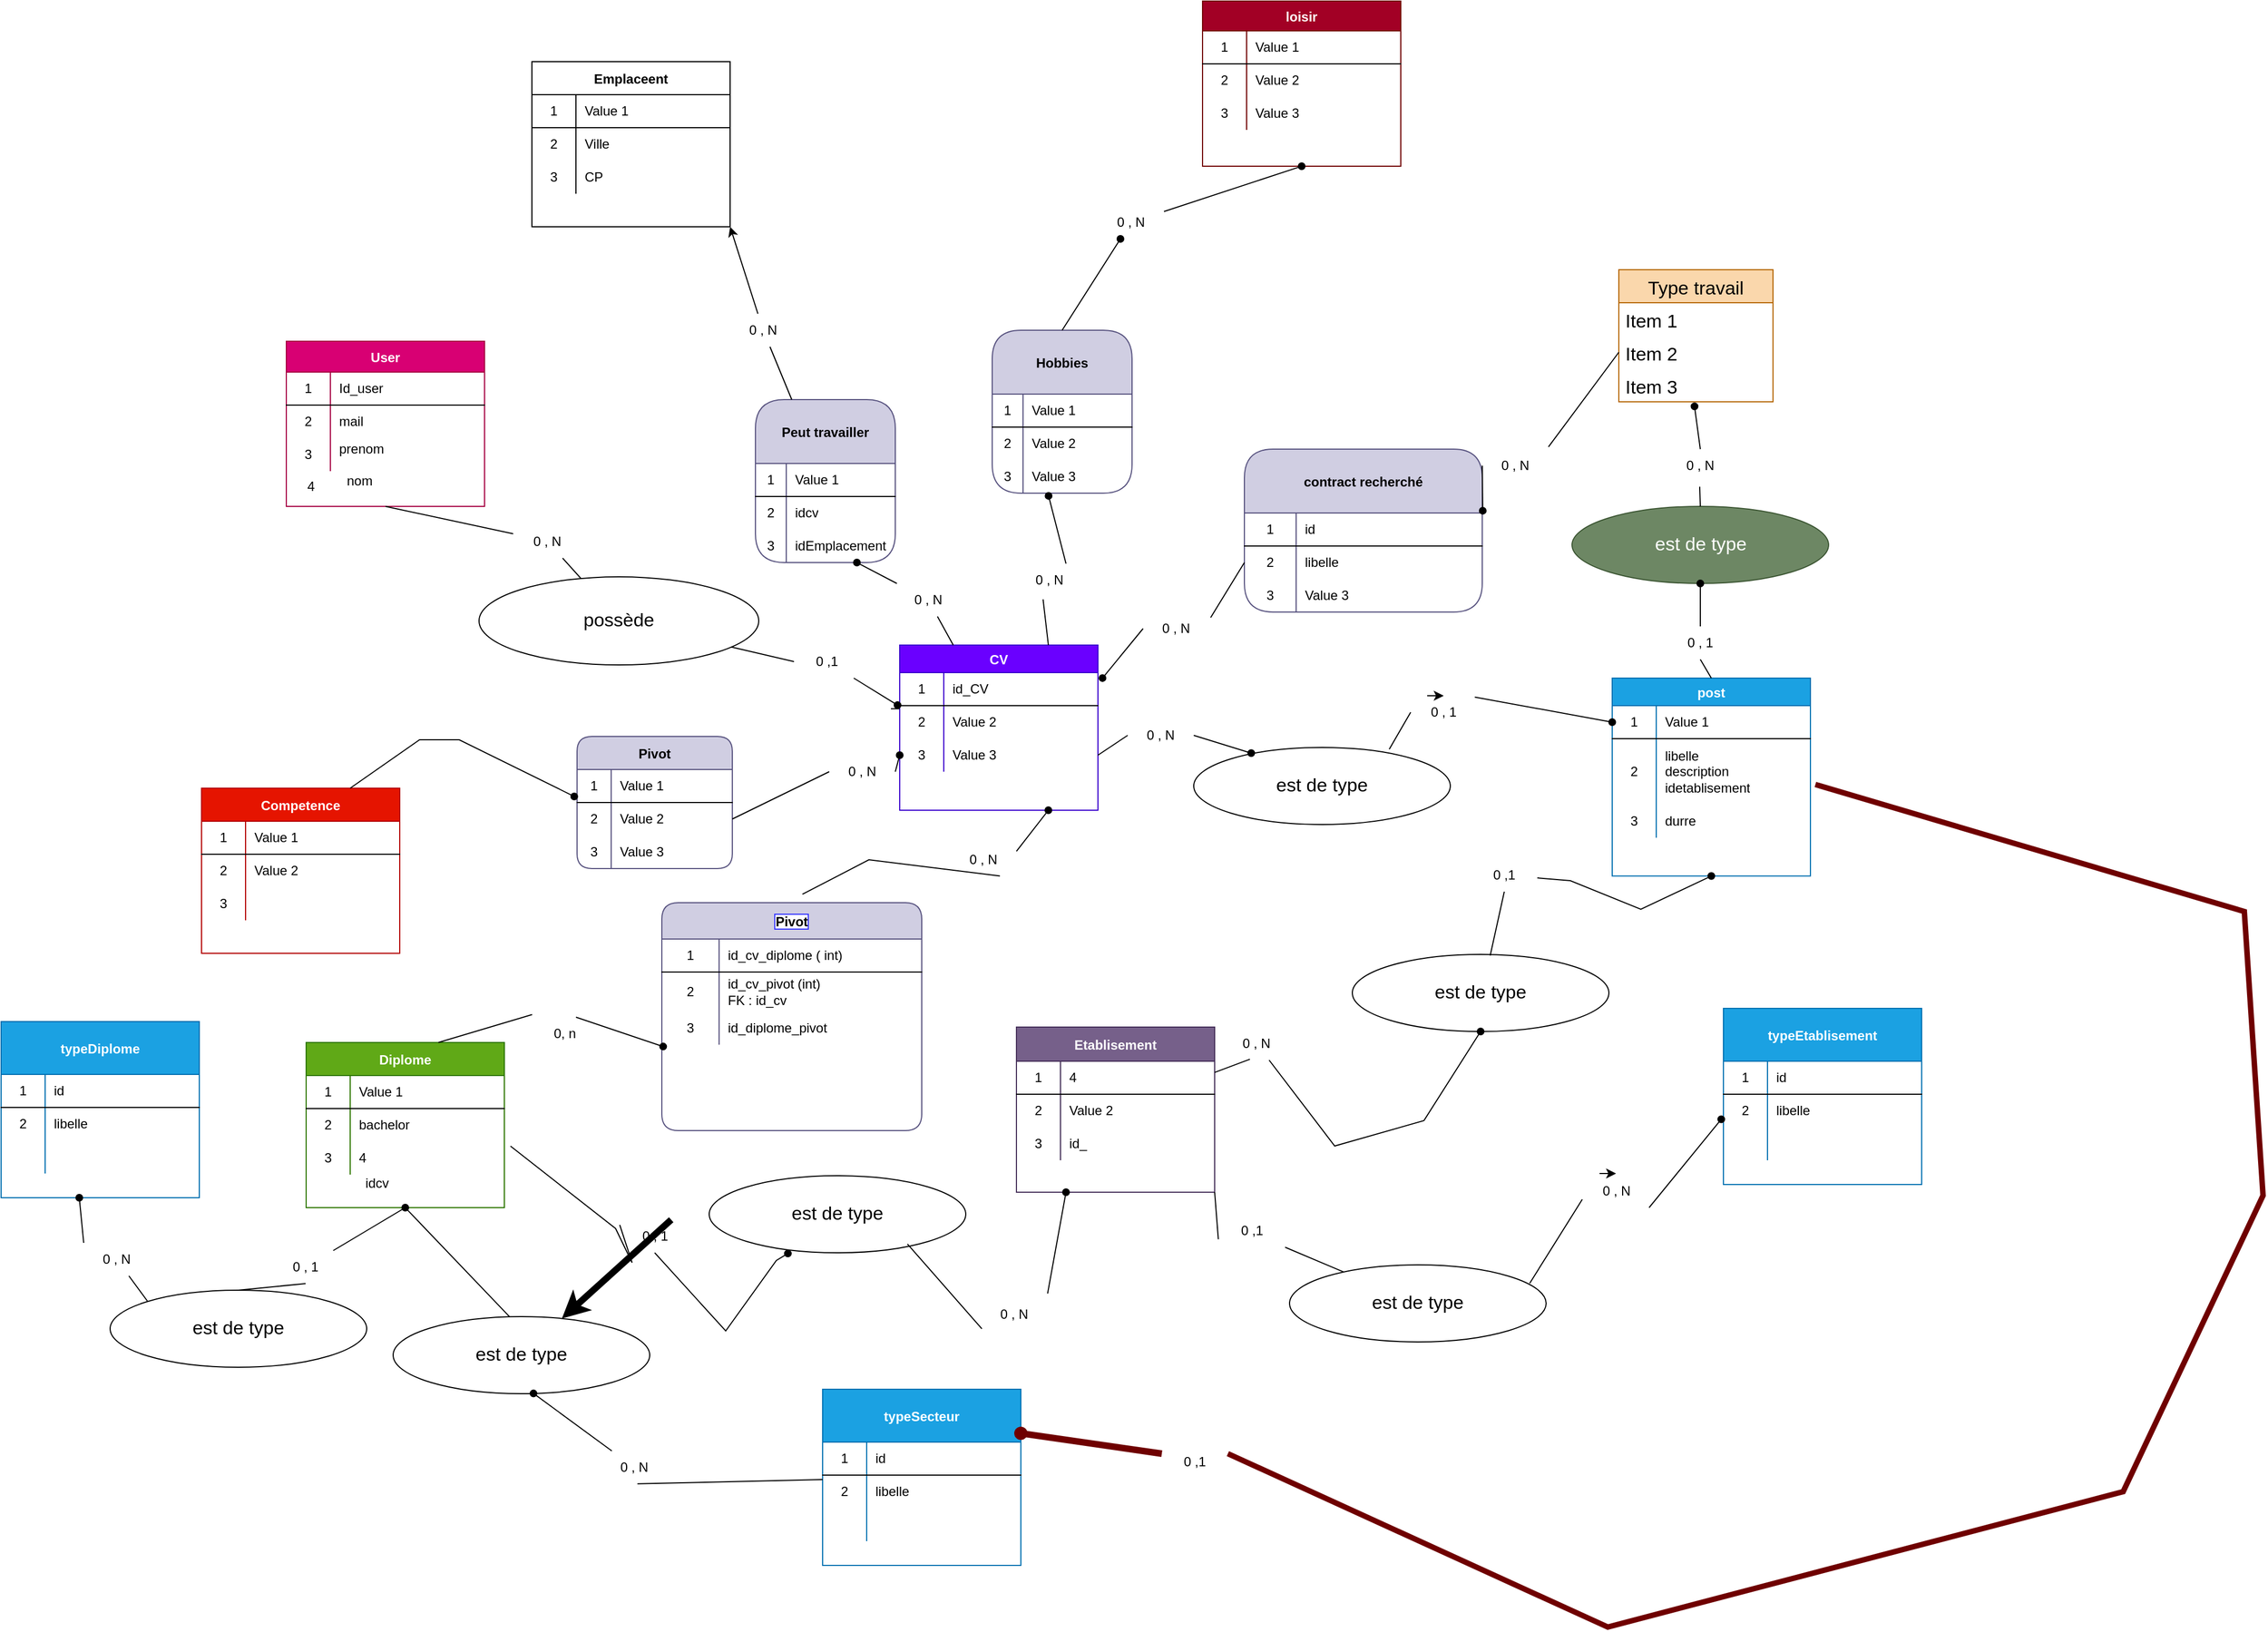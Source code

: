 <mxfile>
    <diagram id="6KUdBBCQnW06d6Y6U7wO" name="Page-1">
        <mxGraphModel dx="2473" dy="1973" grid="0" gridSize="10" guides="1" tooltips="1" connect="1" arrows="1" fold="1" page="0" pageScale="1" pageWidth="827" pageHeight="1169" math="0" shadow="0">
            <root>
                <mxCell id="0"/>
                <mxCell id="1" parent="0"/>
                <mxCell id="2" value="CV" style="shape=table;startSize=25;container=1;collapsible=0;childLayout=tableLayout;fixedRows=1;rowLines=0;fontStyle=1;align=center;pointerEvents=1;fillColor=#6a00ff;fontColor=#ffffff;strokeColor=#3700CC;" parent="1" vertex="1">
                    <mxGeometry x="361" y="90" width="180" height="150" as="geometry"/>
                </mxCell>
                <mxCell id="3" value="" style="shape=partialRectangle;html=1;whiteSpace=wrap;collapsible=0;dropTarget=0;pointerEvents=1;fillColor=none;top=0;left=0;bottom=1;right=0;points=[[0,0.5],[1,0.5]];portConstraint=eastwest;" parent="2" vertex="1">
                    <mxGeometry y="25" width="180" height="30" as="geometry"/>
                </mxCell>
                <mxCell id="4" value="1" style="shape=partialRectangle;html=1;whiteSpace=wrap;connectable=0;fillColor=none;top=0;left=0;bottom=0;right=0;overflow=hidden;pointerEvents=1;" parent="3" vertex="1">
                    <mxGeometry width="40" height="30" as="geometry">
                        <mxRectangle width="40" height="30" as="alternateBounds"/>
                    </mxGeometry>
                </mxCell>
                <mxCell id="5" value="id_CV" style="shape=partialRectangle;html=1;whiteSpace=wrap;connectable=0;fillColor=none;top=0;left=0;bottom=0;right=0;align=left;spacingLeft=6;overflow=hidden;pointerEvents=1;" parent="3" vertex="1">
                    <mxGeometry x="40" width="140" height="30" as="geometry">
                        <mxRectangle width="140" height="30" as="alternateBounds"/>
                    </mxGeometry>
                </mxCell>
                <mxCell id="6" value="" style="shape=partialRectangle;html=1;whiteSpace=wrap;collapsible=0;dropTarget=0;pointerEvents=1;fillColor=none;top=0;left=0;bottom=0;right=0;points=[[0,0.5],[1,0.5]];portConstraint=eastwest;" parent="2" vertex="1">
                    <mxGeometry y="55" width="180" height="30" as="geometry"/>
                </mxCell>
                <mxCell id="7" value="2" style="shape=partialRectangle;html=1;whiteSpace=wrap;connectable=0;fillColor=none;top=0;left=0;bottom=0;right=0;overflow=hidden;pointerEvents=1;" parent="6" vertex="1">
                    <mxGeometry width="40" height="30" as="geometry">
                        <mxRectangle width="40" height="30" as="alternateBounds"/>
                    </mxGeometry>
                </mxCell>
                <mxCell id="8" value="Value 2" style="shape=partialRectangle;html=1;whiteSpace=wrap;connectable=0;fillColor=none;top=0;left=0;bottom=0;right=0;align=left;spacingLeft=6;overflow=hidden;pointerEvents=1;" parent="6" vertex="1">
                    <mxGeometry x="40" width="140" height="30" as="geometry">
                        <mxRectangle width="140" height="30" as="alternateBounds"/>
                    </mxGeometry>
                </mxCell>
                <mxCell id="9" value="" style="shape=partialRectangle;html=1;whiteSpace=wrap;collapsible=0;dropTarget=0;pointerEvents=1;fillColor=none;top=0;left=0;bottom=0;right=0;points=[[0,0.5],[1,0.5]];portConstraint=eastwest;" parent="2" vertex="1">
                    <mxGeometry y="85" width="180" height="30" as="geometry"/>
                </mxCell>
                <mxCell id="10" value="3" style="shape=partialRectangle;html=1;whiteSpace=wrap;connectable=0;fillColor=none;top=0;left=0;bottom=0;right=0;overflow=hidden;pointerEvents=1;" parent="9" vertex="1">
                    <mxGeometry width="40" height="30" as="geometry">
                        <mxRectangle width="40" height="30" as="alternateBounds"/>
                    </mxGeometry>
                </mxCell>
                <mxCell id="11" value="Value 3" style="shape=partialRectangle;html=1;whiteSpace=wrap;connectable=0;fillColor=none;top=0;left=0;bottom=0;right=0;align=left;spacingLeft=6;overflow=hidden;pointerEvents=1;" parent="9" vertex="1">
                    <mxGeometry x="40" width="140" height="30" as="geometry">
                        <mxRectangle width="140" height="30" as="alternateBounds"/>
                    </mxGeometry>
                </mxCell>
                <mxCell id="336" value="Pivot" style="shape=table;startSize=33;container=1;collapsible=0;childLayout=tableLayout;fixedRows=1;rowLines=0;fontStyle=1;align=center;pointerEvents=0;fillColor=#d0cee2;strokeColor=#56517e;columnLines=1;shadow=0;comic=0;moveCells=0;treeMoving=0;labelBackgroundColor=default;labelBorderColor=#3333FF;sketch=0;rounded=1;" parent="1" vertex="1">
                    <mxGeometry x="145" y="324" width="236" height="207" as="geometry"/>
                </mxCell>
                <mxCell id="337" value="" style="shape=partialRectangle;html=1;whiteSpace=wrap;collapsible=0;dropTarget=0;pointerEvents=1;fillColor=none;top=0;left=0;bottom=1;right=0;points=[[0,0.5],[1,0.5]];portConstraint=eastwest;" parent="336" vertex="1">
                    <mxGeometry y="33" width="236" height="30" as="geometry"/>
                </mxCell>
                <mxCell id="338" value="1" style="shape=partialRectangle;html=1;whiteSpace=wrap;connectable=0;fillColor=none;top=0;left=0;bottom=0;right=0;overflow=hidden;pointerEvents=1;" parent="337" vertex="1">
                    <mxGeometry width="52" height="30" as="geometry">
                        <mxRectangle width="52" height="30" as="alternateBounds"/>
                    </mxGeometry>
                </mxCell>
                <mxCell id="339" value="id_cv_diplome ( int)" style="shape=partialRectangle;html=1;whiteSpace=wrap;connectable=0;fillColor=none;top=0;left=0;bottom=0;right=0;align=left;spacingLeft=6;overflow=hidden;pointerEvents=1;" parent="337" vertex="1">
                    <mxGeometry x="52" width="184" height="30" as="geometry">
                        <mxRectangle width="184" height="30" as="alternateBounds"/>
                    </mxGeometry>
                </mxCell>
                <mxCell id="340" value="" style="shape=partialRectangle;html=1;whiteSpace=wrap;collapsible=0;dropTarget=0;pointerEvents=1;fillColor=none;top=0;left=0;bottom=0;right=0;points=[[0,0.5],[1,0.5]];portConstraint=eastwest;" parent="336" vertex="1">
                    <mxGeometry y="63" width="236" height="36" as="geometry"/>
                </mxCell>
                <mxCell id="341" value="2" style="shape=partialRectangle;html=1;whiteSpace=wrap;connectable=0;fillColor=none;top=0;left=0;bottom=0;right=0;overflow=hidden;pointerEvents=1;" parent="340" vertex="1">
                    <mxGeometry width="52" height="36" as="geometry">
                        <mxRectangle width="52" height="36" as="alternateBounds"/>
                    </mxGeometry>
                </mxCell>
                <mxCell id="342" value="id_cv_pivot (int)&lt;br&gt;FK : id_cv" style="shape=partialRectangle;html=1;whiteSpace=wrap;connectable=0;fillColor=none;top=0;left=0;bottom=0;right=0;align=left;spacingLeft=6;overflow=hidden;pointerEvents=1;" parent="340" vertex="1">
                    <mxGeometry x="52" width="184" height="36" as="geometry">
                        <mxRectangle width="184" height="36" as="alternateBounds"/>
                    </mxGeometry>
                </mxCell>
                <mxCell id="343" value="" style="shape=partialRectangle;html=1;whiteSpace=wrap;collapsible=0;dropTarget=0;pointerEvents=1;fillColor=none;top=0;left=0;bottom=0;right=0;points=[[0,0.5],[1,0.5]];portConstraint=eastwest;" parent="336" vertex="1">
                    <mxGeometry y="99" width="236" height="30" as="geometry"/>
                </mxCell>
                <mxCell id="344" value="3" style="shape=partialRectangle;html=1;whiteSpace=wrap;connectable=0;fillColor=none;top=0;left=0;bottom=0;right=0;overflow=hidden;pointerEvents=1;" parent="343" vertex="1">
                    <mxGeometry width="52" height="30" as="geometry">
                        <mxRectangle width="52" height="30" as="alternateBounds"/>
                    </mxGeometry>
                </mxCell>
                <mxCell id="345" value="id_diplome_pivot" style="shape=partialRectangle;html=1;whiteSpace=wrap;connectable=0;fillColor=none;top=0;left=0;bottom=0;right=0;align=left;spacingLeft=6;overflow=hidden;pointerEvents=1;" parent="343" vertex="1">
                    <mxGeometry x="52" width="184" height="30" as="geometry">
                        <mxRectangle width="184" height="30" as="alternateBounds"/>
                    </mxGeometry>
                </mxCell>
                <mxCell id="12" value="User" style="shape=table;startSize=28;container=1;collapsible=0;childLayout=tableLayout;fixedRows=1;rowLines=0;fontStyle=1;align=center;pointerEvents=1;fillColor=#d80073;fontColor=#ffffff;strokeColor=#A50040;" parent="1" vertex="1">
                    <mxGeometry x="-196" y="-186" width="180" height="150" as="geometry"/>
                </mxCell>
                <mxCell id="13" value="" style="shape=partialRectangle;html=1;whiteSpace=wrap;collapsible=0;dropTarget=0;pointerEvents=1;fillColor=none;top=0;left=0;bottom=1;right=0;points=[[0,0.5],[1,0.5]];portConstraint=eastwest;" parent="12" vertex="1">
                    <mxGeometry y="28" width="180" height="30" as="geometry"/>
                </mxCell>
                <mxCell id="14" value="1" style="shape=partialRectangle;html=1;whiteSpace=wrap;connectable=0;fillColor=none;top=0;left=0;bottom=0;right=0;overflow=hidden;pointerEvents=1;" parent="13" vertex="1">
                    <mxGeometry width="40" height="30" as="geometry">
                        <mxRectangle width="40" height="30" as="alternateBounds"/>
                    </mxGeometry>
                </mxCell>
                <mxCell id="15" value="Id_user" style="shape=partialRectangle;html=1;whiteSpace=wrap;connectable=0;fillColor=none;top=0;left=0;bottom=0;right=0;align=left;spacingLeft=6;overflow=hidden;pointerEvents=1;" parent="13" vertex="1">
                    <mxGeometry x="40" width="140" height="30" as="geometry">
                        <mxRectangle width="140" height="30" as="alternateBounds"/>
                    </mxGeometry>
                </mxCell>
                <mxCell id="16" value="" style="shape=partialRectangle;html=1;whiteSpace=wrap;collapsible=0;dropTarget=0;pointerEvents=1;fillColor=none;top=0;left=0;bottom=0;right=0;points=[[0,0.5],[1,0.5]];portConstraint=eastwest;" parent="12" vertex="1">
                    <mxGeometry y="58" width="180" height="30" as="geometry"/>
                </mxCell>
                <mxCell id="17" value="2" style="shape=partialRectangle;html=1;whiteSpace=wrap;connectable=0;fillColor=none;top=0;left=0;bottom=0;right=0;overflow=hidden;pointerEvents=1;" parent="16" vertex="1">
                    <mxGeometry width="40" height="30" as="geometry">
                        <mxRectangle width="40" height="30" as="alternateBounds"/>
                    </mxGeometry>
                </mxCell>
                <mxCell id="18" value="mail" style="shape=partialRectangle;html=1;whiteSpace=wrap;connectable=0;fillColor=none;top=0;left=0;bottom=0;right=0;align=left;spacingLeft=6;overflow=hidden;pointerEvents=1;" parent="16" vertex="1">
                    <mxGeometry x="40" width="140" height="30" as="geometry">
                        <mxRectangle width="140" height="30" as="alternateBounds"/>
                    </mxGeometry>
                </mxCell>
                <mxCell id="19" value="" style="shape=partialRectangle;html=1;whiteSpace=wrap;collapsible=0;dropTarget=0;pointerEvents=1;fillColor=none;top=0;left=0;bottom=0;right=0;points=[[0,0.5],[1,0.5]];portConstraint=eastwest;" parent="12" vertex="1">
                    <mxGeometry y="88" width="180" height="30" as="geometry"/>
                </mxCell>
                <mxCell id="20" value="3" style="shape=partialRectangle;html=1;whiteSpace=wrap;connectable=0;fillColor=none;top=0;left=0;bottom=0;right=0;overflow=hidden;pointerEvents=1;" parent="19" vertex="1">
                    <mxGeometry width="40" height="30" as="geometry">
                        <mxRectangle width="40" height="30" as="alternateBounds"/>
                    </mxGeometry>
                </mxCell>
                <mxCell id="21" value="prenom&lt;br&gt;&lt;br&gt;" style="shape=partialRectangle;html=1;whiteSpace=wrap;connectable=0;fillColor=none;top=0;left=0;bottom=0;right=0;align=left;spacingLeft=6;overflow=hidden;pointerEvents=1;" parent="19" vertex="1">
                    <mxGeometry x="40" width="140" height="30" as="geometry">
                        <mxRectangle width="140" height="30" as="alternateBounds"/>
                    </mxGeometry>
                </mxCell>
                <mxCell id="32" value="Competence" style="shape=table;startSize=30;container=1;collapsible=0;childLayout=tableLayout;fixedRows=1;rowLines=0;fontStyle=1;align=center;pointerEvents=1;fillColor=#e51400;fontColor=#ffffff;strokeColor=#B20000;" parent="1" vertex="1">
                    <mxGeometry x="-273" y="220" width="180" height="150" as="geometry"/>
                </mxCell>
                <mxCell id="33" value="" style="shape=partialRectangle;html=1;whiteSpace=wrap;collapsible=0;dropTarget=0;pointerEvents=1;fillColor=none;top=0;left=0;bottom=1;right=0;points=[[0,0.5],[1,0.5]];portConstraint=eastwest;" parent="32" vertex="1">
                    <mxGeometry y="30" width="180" height="30" as="geometry"/>
                </mxCell>
                <mxCell id="34" value="1" style="shape=partialRectangle;html=1;whiteSpace=wrap;connectable=0;fillColor=none;top=0;left=0;bottom=0;right=0;overflow=hidden;pointerEvents=1;" parent="33" vertex="1">
                    <mxGeometry width="40" height="30" as="geometry">
                        <mxRectangle width="40" height="30" as="alternateBounds"/>
                    </mxGeometry>
                </mxCell>
                <mxCell id="35" value="Value 1" style="shape=partialRectangle;html=1;whiteSpace=wrap;connectable=0;fillColor=none;top=0;left=0;bottom=0;right=0;align=left;spacingLeft=6;overflow=hidden;pointerEvents=1;" parent="33" vertex="1">
                    <mxGeometry x="40" width="140" height="30" as="geometry">
                        <mxRectangle width="140" height="30" as="alternateBounds"/>
                    </mxGeometry>
                </mxCell>
                <mxCell id="36" value="" style="shape=partialRectangle;html=1;whiteSpace=wrap;collapsible=0;dropTarget=0;pointerEvents=1;fillColor=none;top=0;left=0;bottom=0;right=0;points=[[0,0.5],[1,0.5]];portConstraint=eastwest;" parent="32" vertex="1">
                    <mxGeometry y="60" width="180" height="30" as="geometry"/>
                </mxCell>
                <mxCell id="37" value="2" style="shape=partialRectangle;html=1;whiteSpace=wrap;connectable=0;fillColor=none;top=0;left=0;bottom=0;right=0;overflow=hidden;pointerEvents=1;" parent="36" vertex="1">
                    <mxGeometry width="40" height="30" as="geometry">
                        <mxRectangle width="40" height="30" as="alternateBounds"/>
                    </mxGeometry>
                </mxCell>
                <mxCell id="38" value="Value 2" style="shape=partialRectangle;html=1;whiteSpace=wrap;connectable=0;fillColor=none;top=0;left=0;bottom=0;right=0;align=left;spacingLeft=6;overflow=hidden;pointerEvents=1;" parent="36" vertex="1">
                    <mxGeometry x="40" width="140" height="30" as="geometry">
                        <mxRectangle width="140" height="30" as="alternateBounds"/>
                    </mxGeometry>
                </mxCell>
                <mxCell id="39" value="" style="shape=partialRectangle;html=1;whiteSpace=wrap;collapsible=0;dropTarget=0;pointerEvents=1;fillColor=none;top=0;left=0;bottom=0;right=0;points=[[0,0.5],[1,0.5]];portConstraint=eastwest;" parent="32" vertex="1">
                    <mxGeometry y="90" width="180" height="30" as="geometry"/>
                </mxCell>
                <mxCell id="40" value="3" style="shape=partialRectangle;html=1;whiteSpace=wrap;connectable=0;fillColor=none;top=0;left=0;bottom=0;right=0;overflow=hidden;pointerEvents=1;" parent="39" vertex="1">
                    <mxGeometry width="40" height="30" as="geometry">
                        <mxRectangle width="40" height="30" as="alternateBounds"/>
                    </mxGeometry>
                </mxCell>
                <mxCell id="41" value="" style="shape=partialRectangle;html=1;whiteSpace=wrap;connectable=0;fillColor=none;top=0;left=0;bottom=0;right=0;align=left;spacingLeft=6;overflow=hidden;pointerEvents=1;" parent="39" vertex="1">
                    <mxGeometry x="40" width="140" height="30" as="geometry">
                        <mxRectangle width="140" height="30" as="alternateBounds"/>
                    </mxGeometry>
                </mxCell>
                <mxCell id="52" value="Diplome" style="shape=table;startSize=30;container=1;collapsible=0;childLayout=tableLayout;fixedRows=1;rowLines=0;fontStyle=1;align=center;pointerEvents=1;fillColor=#60a917;fontColor=#ffffff;strokeColor=#2D7600;" parent="1" vertex="1">
                    <mxGeometry x="-178" y="451" width="180" height="150" as="geometry"/>
                </mxCell>
                <mxCell id="53" value="" style="shape=partialRectangle;html=1;whiteSpace=wrap;collapsible=0;dropTarget=0;pointerEvents=1;fillColor=none;top=0;left=0;bottom=1;right=0;points=[[0,0.5],[1,0.5]];portConstraint=eastwest;" parent="52" vertex="1">
                    <mxGeometry y="30" width="180" height="30" as="geometry"/>
                </mxCell>
                <mxCell id="54" value="1" style="shape=partialRectangle;html=1;whiteSpace=wrap;connectable=0;fillColor=none;top=0;left=0;bottom=0;right=0;overflow=hidden;pointerEvents=1;" parent="53" vertex="1">
                    <mxGeometry width="40" height="30" as="geometry">
                        <mxRectangle width="40" height="30" as="alternateBounds"/>
                    </mxGeometry>
                </mxCell>
                <mxCell id="55" value="Value 1" style="shape=partialRectangle;html=1;whiteSpace=wrap;connectable=0;fillColor=none;top=0;left=0;bottom=0;right=0;align=left;spacingLeft=6;overflow=hidden;pointerEvents=1;" parent="53" vertex="1">
                    <mxGeometry x="40" width="140" height="30" as="geometry">
                        <mxRectangle width="140" height="30" as="alternateBounds"/>
                    </mxGeometry>
                </mxCell>
                <mxCell id="56" value="" style="shape=partialRectangle;html=1;whiteSpace=wrap;collapsible=0;dropTarget=0;pointerEvents=1;fillColor=none;top=0;left=0;bottom=0;right=0;points=[[0,0.5],[1,0.5]];portConstraint=eastwest;" parent="52" vertex="1">
                    <mxGeometry y="60" width="180" height="30" as="geometry"/>
                </mxCell>
                <mxCell id="57" value="2" style="shape=partialRectangle;html=1;whiteSpace=wrap;connectable=0;fillColor=none;top=0;left=0;bottom=0;right=0;overflow=hidden;pointerEvents=1;" parent="56" vertex="1">
                    <mxGeometry width="40" height="30" as="geometry">
                        <mxRectangle width="40" height="30" as="alternateBounds"/>
                    </mxGeometry>
                </mxCell>
                <mxCell id="58" value="bachelor" style="shape=partialRectangle;html=1;whiteSpace=wrap;connectable=0;fillColor=none;top=0;left=0;bottom=0;right=0;align=left;spacingLeft=6;overflow=hidden;pointerEvents=1;" parent="56" vertex="1">
                    <mxGeometry x="40" width="140" height="30" as="geometry">
                        <mxRectangle width="140" height="30" as="alternateBounds"/>
                    </mxGeometry>
                </mxCell>
                <mxCell id="59" value="" style="shape=partialRectangle;html=1;whiteSpace=wrap;collapsible=0;dropTarget=0;pointerEvents=1;fillColor=none;top=0;left=0;bottom=0;right=0;points=[[0,0.5],[1,0.5]];portConstraint=eastwest;" parent="52" vertex="1">
                    <mxGeometry y="90" width="180" height="30" as="geometry"/>
                </mxCell>
                <mxCell id="60" value="3" style="shape=partialRectangle;html=1;whiteSpace=wrap;connectable=0;fillColor=none;top=0;left=0;bottom=0;right=0;overflow=hidden;pointerEvents=1;" parent="59" vertex="1">
                    <mxGeometry width="40" height="30" as="geometry">
                        <mxRectangle width="40" height="30" as="alternateBounds"/>
                    </mxGeometry>
                </mxCell>
                <mxCell id="61" value="4" style="shape=partialRectangle;html=1;whiteSpace=wrap;connectable=0;fillColor=none;top=0;left=0;bottom=0;right=0;align=left;spacingLeft=6;overflow=hidden;pointerEvents=1;" parent="59" vertex="1">
                    <mxGeometry x="40" width="140" height="30" as="geometry">
                        <mxRectangle width="140" height="30" as="alternateBounds"/>
                    </mxGeometry>
                </mxCell>
                <mxCell id="62" value="typeEtablisement" style="shape=table;startSize=48;container=1;collapsible=0;childLayout=tableLayout;fixedRows=1;rowLines=0;fontStyle=1;align=center;pointerEvents=1;fillColor=#1ba1e2;fontColor=#ffffff;strokeColor=#006EAF;" parent="1" vertex="1">
                    <mxGeometry x="1109" y="420" width="180" height="160" as="geometry"/>
                </mxCell>
                <mxCell id="63" value="" style="shape=partialRectangle;html=1;whiteSpace=wrap;collapsible=0;dropTarget=0;pointerEvents=1;fillColor=none;top=0;left=0;bottom=1;right=0;points=[[0,0.5],[1,0.5]];portConstraint=eastwest;" parent="62" vertex="1">
                    <mxGeometry y="48" width="180" height="30" as="geometry"/>
                </mxCell>
                <mxCell id="64" value="1" style="shape=partialRectangle;html=1;whiteSpace=wrap;connectable=0;fillColor=none;top=0;left=0;bottom=0;right=0;overflow=hidden;pointerEvents=1;" parent="63" vertex="1">
                    <mxGeometry width="40" height="30" as="geometry">
                        <mxRectangle width="40" height="30" as="alternateBounds"/>
                    </mxGeometry>
                </mxCell>
                <mxCell id="65" value="id" style="shape=partialRectangle;html=1;whiteSpace=wrap;connectable=0;fillColor=none;top=0;left=0;bottom=0;right=0;align=left;spacingLeft=6;overflow=hidden;pointerEvents=1;" parent="63" vertex="1">
                    <mxGeometry x="40" width="140" height="30" as="geometry">
                        <mxRectangle width="140" height="30" as="alternateBounds"/>
                    </mxGeometry>
                </mxCell>
                <mxCell id="66" value="" style="shape=partialRectangle;html=1;whiteSpace=wrap;collapsible=0;dropTarget=0;pointerEvents=1;fillColor=none;top=0;left=0;bottom=0;right=0;points=[[0,0.5],[1,0.5]];portConstraint=eastwest;" parent="62" vertex="1">
                    <mxGeometry y="78" width="180" height="30" as="geometry"/>
                </mxCell>
                <mxCell id="67" value="2" style="shape=partialRectangle;html=1;whiteSpace=wrap;connectable=0;fillColor=none;top=0;left=0;bottom=0;right=0;overflow=hidden;pointerEvents=1;" parent="66" vertex="1">
                    <mxGeometry width="40" height="30" as="geometry">
                        <mxRectangle width="40" height="30" as="alternateBounds"/>
                    </mxGeometry>
                </mxCell>
                <mxCell id="68" value="libelle" style="shape=partialRectangle;html=1;whiteSpace=wrap;connectable=0;fillColor=none;top=0;left=0;bottom=0;right=0;align=left;spacingLeft=6;overflow=hidden;pointerEvents=1;" parent="66" vertex="1">
                    <mxGeometry x="40" width="140" height="30" as="geometry">
                        <mxRectangle width="140" height="30" as="alternateBounds"/>
                    </mxGeometry>
                </mxCell>
                <mxCell id="69" value="" style="shape=partialRectangle;html=1;whiteSpace=wrap;collapsible=0;dropTarget=0;pointerEvents=1;fillColor=none;top=0;left=0;bottom=0;right=0;points=[[0,0.5],[1,0.5]];portConstraint=eastwest;" parent="62" vertex="1">
                    <mxGeometry y="108" width="180" height="30" as="geometry"/>
                </mxCell>
                <mxCell id="70" value="" style="shape=partialRectangle;html=1;whiteSpace=wrap;connectable=0;fillColor=none;top=0;left=0;bottom=0;right=0;overflow=hidden;pointerEvents=1;" parent="69" vertex="1">
                    <mxGeometry width="40" height="30" as="geometry">
                        <mxRectangle width="40" height="30" as="alternateBounds"/>
                    </mxGeometry>
                </mxCell>
                <mxCell id="71" value="" style="shape=partialRectangle;html=1;whiteSpace=wrap;connectable=0;fillColor=none;top=0;left=0;bottom=0;right=0;align=left;spacingLeft=6;overflow=hidden;pointerEvents=1;" parent="69" vertex="1">
                    <mxGeometry x="40" width="140" height="30" as="geometry">
                        <mxRectangle width="140" height="30" as="alternateBounds"/>
                    </mxGeometry>
                </mxCell>
                <mxCell id="72" value="loisir" style="shape=table;startSize=27;container=1;collapsible=0;childLayout=tableLayout;fixedRows=1;rowLines=0;fontStyle=1;align=center;pointerEvents=1;fillColor=#a20025;fontColor=#ffffff;strokeColor=#6F0000;" parent="1" vertex="1">
                    <mxGeometry x="636" y="-495" width="180" height="150" as="geometry"/>
                </mxCell>
                <mxCell id="73" value="" style="shape=partialRectangle;html=1;whiteSpace=wrap;collapsible=0;dropTarget=0;pointerEvents=1;fillColor=none;top=0;left=0;bottom=1;right=0;points=[[0,0.5],[1,0.5]];portConstraint=eastwest;" parent="72" vertex="1">
                    <mxGeometry y="27" width="180" height="30" as="geometry"/>
                </mxCell>
                <mxCell id="74" value="1" style="shape=partialRectangle;html=1;whiteSpace=wrap;connectable=0;fillColor=none;top=0;left=0;bottom=0;right=0;overflow=hidden;pointerEvents=1;" parent="73" vertex="1">
                    <mxGeometry width="40" height="30" as="geometry">
                        <mxRectangle width="40" height="30" as="alternateBounds"/>
                    </mxGeometry>
                </mxCell>
                <mxCell id="75" value="Value 1" style="shape=partialRectangle;html=1;whiteSpace=wrap;connectable=0;fillColor=none;top=0;left=0;bottom=0;right=0;align=left;spacingLeft=6;overflow=hidden;pointerEvents=1;" parent="73" vertex="1">
                    <mxGeometry x="40" width="140" height="30" as="geometry">
                        <mxRectangle width="140" height="30" as="alternateBounds"/>
                    </mxGeometry>
                </mxCell>
                <mxCell id="76" value="" style="shape=partialRectangle;html=1;whiteSpace=wrap;collapsible=0;dropTarget=0;pointerEvents=1;fillColor=none;top=0;left=0;bottom=0;right=0;points=[[0,0.5],[1,0.5]];portConstraint=eastwest;" parent="72" vertex="1">
                    <mxGeometry y="57" width="180" height="30" as="geometry"/>
                </mxCell>
                <mxCell id="77" value="2" style="shape=partialRectangle;html=1;whiteSpace=wrap;connectable=0;fillColor=none;top=0;left=0;bottom=0;right=0;overflow=hidden;pointerEvents=1;" parent="76" vertex="1">
                    <mxGeometry width="40" height="30" as="geometry">
                        <mxRectangle width="40" height="30" as="alternateBounds"/>
                    </mxGeometry>
                </mxCell>
                <mxCell id="78" value="Value 2" style="shape=partialRectangle;html=1;whiteSpace=wrap;connectable=0;fillColor=none;top=0;left=0;bottom=0;right=0;align=left;spacingLeft=6;overflow=hidden;pointerEvents=1;" parent="76" vertex="1">
                    <mxGeometry x="40" width="140" height="30" as="geometry">
                        <mxRectangle width="140" height="30" as="alternateBounds"/>
                    </mxGeometry>
                </mxCell>
                <mxCell id="79" value="" style="shape=partialRectangle;html=1;whiteSpace=wrap;collapsible=0;dropTarget=0;pointerEvents=1;fillColor=none;top=0;left=0;bottom=0;right=0;points=[[0,0.5],[1,0.5]];portConstraint=eastwest;" parent="72" vertex="1">
                    <mxGeometry y="87" width="180" height="30" as="geometry"/>
                </mxCell>
                <mxCell id="80" value="3" style="shape=partialRectangle;html=1;whiteSpace=wrap;connectable=0;fillColor=none;top=0;left=0;bottom=0;right=0;overflow=hidden;pointerEvents=1;" parent="79" vertex="1">
                    <mxGeometry width="40" height="30" as="geometry">
                        <mxRectangle width="40" height="30" as="alternateBounds"/>
                    </mxGeometry>
                </mxCell>
                <mxCell id="81" value="Value 3" style="shape=partialRectangle;html=1;whiteSpace=wrap;connectable=0;fillColor=none;top=0;left=0;bottom=0;right=0;align=left;spacingLeft=6;overflow=hidden;pointerEvents=1;" parent="79" vertex="1">
                    <mxGeometry x="40" width="140" height="30" as="geometry">
                        <mxRectangle width="140" height="30" as="alternateBounds"/>
                    </mxGeometry>
                </mxCell>
                <mxCell id="82" value="post" style="shape=table;startSize=25;container=1;collapsible=0;childLayout=tableLayout;fixedRows=1;rowLines=0;fontStyle=1;align=center;pointerEvents=1;fillColor=#1ba1e2;fontColor=#ffffff;strokeColor=#006EAF;" parent="1" vertex="1">
                    <mxGeometry x="1008" y="120" width="180" height="179.787" as="geometry"/>
                </mxCell>
                <mxCell id="83" value="" style="shape=partialRectangle;html=1;whiteSpace=wrap;collapsible=0;dropTarget=0;pointerEvents=1;fillColor=none;top=0;left=0;bottom=1;right=0;points=[[0,0.5],[1,0.5]];portConstraint=eastwest;" parent="82" vertex="1">
                    <mxGeometry y="25" width="180" height="30" as="geometry"/>
                </mxCell>
                <mxCell id="84" value="1" style="shape=partialRectangle;html=1;whiteSpace=wrap;connectable=0;fillColor=none;top=0;left=0;bottom=0;right=0;overflow=hidden;pointerEvents=1;" parent="83" vertex="1">
                    <mxGeometry width="40" height="30" as="geometry">
                        <mxRectangle width="40" height="30" as="alternateBounds"/>
                    </mxGeometry>
                </mxCell>
                <mxCell id="85" value="Value 1" style="shape=partialRectangle;html=1;whiteSpace=wrap;connectable=0;fillColor=none;top=0;left=0;bottom=0;right=0;align=left;spacingLeft=6;overflow=hidden;pointerEvents=1;" parent="83" vertex="1">
                    <mxGeometry x="40" width="140" height="30" as="geometry">
                        <mxRectangle width="140" height="30" as="alternateBounds"/>
                    </mxGeometry>
                </mxCell>
                <mxCell id="86" value="" style="shape=partialRectangle;html=1;whiteSpace=wrap;collapsible=0;dropTarget=0;pointerEvents=1;fillColor=none;top=0;left=0;bottom=0;right=0;points=[[0,0.5],[1,0.5]];portConstraint=eastwest;" parent="82" vertex="1">
                    <mxGeometry y="55" width="180" height="60" as="geometry"/>
                </mxCell>
                <mxCell id="87" value="2" style="shape=partialRectangle;html=1;whiteSpace=wrap;connectable=0;fillColor=none;top=0;left=0;bottom=0;right=0;overflow=hidden;pointerEvents=1;" parent="86" vertex="1">
                    <mxGeometry width="40" height="60" as="geometry">
                        <mxRectangle width="40" height="60" as="alternateBounds"/>
                    </mxGeometry>
                </mxCell>
                <mxCell id="88" value="libelle&lt;br&gt;description&lt;br&gt;idetablisement" style="shape=partialRectangle;html=1;whiteSpace=wrap;connectable=0;fillColor=none;top=0;left=0;bottom=0;right=0;align=left;spacingLeft=6;overflow=hidden;pointerEvents=1;" parent="86" vertex="1">
                    <mxGeometry x="40" width="140" height="60" as="geometry">
                        <mxRectangle width="140" height="60" as="alternateBounds"/>
                    </mxGeometry>
                </mxCell>
                <mxCell id="89" value="" style="shape=partialRectangle;html=1;whiteSpace=wrap;collapsible=0;dropTarget=0;pointerEvents=1;fillColor=none;top=0;left=0;bottom=0;right=0;points=[[0,0.5],[1,0.5]];portConstraint=eastwest;" parent="82" vertex="1">
                    <mxGeometry y="115" width="180" height="30" as="geometry"/>
                </mxCell>
                <mxCell id="90" value="3" style="shape=partialRectangle;html=1;whiteSpace=wrap;connectable=0;fillColor=none;top=0;left=0;bottom=0;right=0;overflow=hidden;pointerEvents=1;" parent="89" vertex="1">
                    <mxGeometry width="40" height="30" as="geometry">
                        <mxRectangle width="40" height="30" as="alternateBounds"/>
                    </mxGeometry>
                </mxCell>
                <mxCell id="91" value="durre" style="shape=partialRectangle;html=1;whiteSpace=wrap;connectable=0;fillColor=none;top=0;left=0;bottom=0;right=0;align=left;spacingLeft=6;overflow=hidden;pointerEvents=1;" parent="89" vertex="1">
                    <mxGeometry x="40" width="140" height="30" as="geometry">
                        <mxRectangle width="140" height="30" as="alternateBounds"/>
                    </mxGeometry>
                </mxCell>
                <mxCell id="92" value="Etablisement" style="shape=table;startSize=31;container=1;collapsible=0;childLayout=tableLayout;fixedRows=1;rowLines=0;fontStyle=1;align=center;pointerEvents=1;fillColor=#76608a;fontColor=#ffffff;strokeColor=#432D57;" parent="1" vertex="1">
                    <mxGeometry x="467" y="437" width="180" height="150" as="geometry"/>
                </mxCell>
                <mxCell id="93" value="" style="shape=partialRectangle;html=1;whiteSpace=wrap;collapsible=0;dropTarget=0;pointerEvents=1;fillColor=none;top=0;left=0;bottom=1;right=0;points=[[0,0.5],[1,0.5]];portConstraint=eastwest;" parent="92" vertex="1">
                    <mxGeometry y="31" width="180" height="30" as="geometry"/>
                </mxCell>
                <mxCell id="94" value="1" style="shape=partialRectangle;html=1;whiteSpace=wrap;connectable=0;fillColor=none;top=0;left=0;bottom=0;right=0;overflow=hidden;pointerEvents=1;" parent="93" vertex="1">
                    <mxGeometry width="40" height="30" as="geometry">
                        <mxRectangle width="40" height="30" as="alternateBounds"/>
                    </mxGeometry>
                </mxCell>
                <mxCell id="95" value="4" style="shape=partialRectangle;html=1;whiteSpace=wrap;connectable=0;fillColor=none;top=0;left=0;bottom=0;right=0;align=left;spacingLeft=6;overflow=hidden;pointerEvents=1;" parent="93" vertex="1">
                    <mxGeometry x="40" width="140" height="30" as="geometry">
                        <mxRectangle width="140" height="30" as="alternateBounds"/>
                    </mxGeometry>
                </mxCell>
                <mxCell id="96" value="" style="shape=partialRectangle;html=1;whiteSpace=wrap;collapsible=0;dropTarget=0;pointerEvents=1;fillColor=none;top=0;left=0;bottom=0;right=0;points=[[0,0.5],[1,0.5]];portConstraint=eastwest;" parent="92" vertex="1">
                    <mxGeometry y="61" width="180" height="30" as="geometry"/>
                </mxCell>
                <mxCell id="97" value="2" style="shape=partialRectangle;html=1;whiteSpace=wrap;connectable=0;fillColor=none;top=0;left=0;bottom=0;right=0;overflow=hidden;pointerEvents=1;" parent="96" vertex="1">
                    <mxGeometry width="40" height="30" as="geometry">
                        <mxRectangle width="40" height="30" as="alternateBounds"/>
                    </mxGeometry>
                </mxCell>
                <mxCell id="98" value="Value 2" style="shape=partialRectangle;html=1;whiteSpace=wrap;connectable=0;fillColor=none;top=0;left=0;bottom=0;right=0;align=left;spacingLeft=6;overflow=hidden;pointerEvents=1;" parent="96" vertex="1">
                    <mxGeometry x="40" width="140" height="30" as="geometry">
                        <mxRectangle width="140" height="30" as="alternateBounds"/>
                    </mxGeometry>
                </mxCell>
                <mxCell id="99" value="" style="shape=partialRectangle;html=1;whiteSpace=wrap;collapsible=0;dropTarget=0;pointerEvents=1;fillColor=none;top=0;left=0;bottom=0;right=0;points=[[0,0.5],[1,0.5]];portConstraint=eastwest;" parent="92" vertex="1">
                    <mxGeometry y="91" width="180" height="30" as="geometry"/>
                </mxCell>
                <mxCell id="100" value="3" style="shape=partialRectangle;html=1;whiteSpace=wrap;connectable=0;fillColor=none;top=0;left=0;bottom=0;right=0;overflow=hidden;pointerEvents=1;" parent="99" vertex="1">
                    <mxGeometry width="40" height="30" as="geometry">
                        <mxRectangle width="40" height="30" as="alternateBounds"/>
                    </mxGeometry>
                </mxCell>
                <mxCell id="101" value="id_&lt;span style=&quot;color: rgb(255 , 255 , 255) ; font-weight: 700 ; text-align: center&quot;&gt;typeEtablisement&lt;/span&gt;" style="shape=partialRectangle;html=1;whiteSpace=wrap;connectable=0;fillColor=none;top=0;left=0;bottom=0;right=0;align=left;spacingLeft=6;overflow=hidden;pointerEvents=1;" parent="99" vertex="1">
                    <mxGeometry x="40" width="140" height="30" as="geometry">
                        <mxRectangle width="140" height="30" as="alternateBounds"/>
                    </mxGeometry>
                </mxCell>
                <mxCell id="102" value="Emplaceent" style="shape=table;startSize=30;container=1;collapsible=0;childLayout=tableLayout;fixedRows=1;rowLines=0;fontStyle=1;align=center;pointerEvents=1;fillColor=default;" parent="1" vertex="1">
                    <mxGeometry x="27" y="-440" width="180" height="150" as="geometry"/>
                </mxCell>
                <mxCell id="103" value="" style="shape=partialRectangle;html=1;whiteSpace=wrap;collapsible=0;dropTarget=0;pointerEvents=1;fillColor=none;top=0;left=0;bottom=1;right=0;points=[[0,0.5],[1,0.5]];portConstraint=eastwest;" parent="102" vertex="1">
                    <mxGeometry y="30" width="180" height="30" as="geometry"/>
                </mxCell>
                <mxCell id="104" value="1" style="shape=partialRectangle;html=1;whiteSpace=wrap;connectable=0;fillColor=none;top=0;left=0;bottom=0;right=0;overflow=hidden;pointerEvents=1;" parent="103" vertex="1">
                    <mxGeometry width="40" height="30" as="geometry">
                        <mxRectangle width="40" height="30" as="alternateBounds"/>
                    </mxGeometry>
                </mxCell>
                <mxCell id="105" value="Value 1" style="shape=partialRectangle;html=1;whiteSpace=wrap;connectable=0;fillColor=none;top=0;left=0;bottom=0;right=0;align=left;spacingLeft=6;overflow=hidden;pointerEvents=1;" parent="103" vertex="1">
                    <mxGeometry x="40" width="140" height="30" as="geometry">
                        <mxRectangle width="140" height="30" as="alternateBounds"/>
                    </mxGeometry>
                </mxCell>
                <mxCell id="106" value="" style="shape=partialRectangle;html=1;whiteSpace=wrap;collapsible=0;dropTarget=0;pointerEvents=1;fillColor=none;top=0;left=0;bottom=0;right=0;points=[[0,0.5],[1,0.5]];portConstraint=eastwest;" parent="102" vertex="1">
                    <mxGeometry y="60" width="180" height="30" as="geometry"/>
                </mxCell>
                <mxCell id="107" value="2" style="shape=partialRectangle;html=1;whiteSpace=wrap;connectable=0;fillColor=none;top=0;left=0;bottom=0;right=0;overflow=hidden;pointerEvents=1;" parent="106" vertex="1">
                    <mxGeometry width="40" height="30" as="geometry">
                        <mxRectangle width="40" height="30" as="alternateBounds"/>
                    </mxGeometry>
                </mxCell>
                <mxCell id="108" value="Ville" style="shape=partialRectangle;html=1;whiteSpace=wrap;connectable=0;fillColor=none;top=0;left=0;bottom=0;right=0;align=left;spacingLeft=6;overflow=hidden;pointerEvents=1;" parent="106" vertex="1">
                    <mxGeometry x="40" width="140" height="30" as="geometry">
                        <mxRectangle width="140" height="30" as="alternateBounds"/>
                    </mxGeometry>
                </mxCell>
                <mxCell id="109" value="" style="shape=partialRectangle;html=1;whiteSpace=wrap;collapsible=0;dropTarget=0;pointerEvents=1;fillColor=none;top=0;left=0;bottom=0;right=0;points=[[0,0.5],[1,0.5]];portConstraint=eastwest;" parent="102" vertex="1">
                    <mxGeometry y="90" width="180" height="30" as="geometry"/>
                </mxCell>
                <mxCell id="110" value="3" style="shape=partialRectangle;html=1;whiteSpace=wrap;connectable=0;fillColor=none;top=0;left=0;bottom=0;right=0;overflow=hidden;pointerEvents=1;" parent="109" vertex="1">
                    <mxGeometry width="40" height="30" as="geometry">
                        <mxRectangle width="40" height="30" as="alternateBounds"/>
                    </mxGeometry>
                </mxCell>
                <mxCell id="111" value="CP" style="shape=partialRectangle;html=1;whiteSpace=wrap;connectable=0;fillColor=none;top=0;left=0;bottom=0;right=0;align=left;spacingLeft=6;overflow=hidden;pointerEvents=1;" parent="109" vertex="1">
                    <mxGeometry x="40" width="140" height="30" as="geometry">
                        <mxRectangle width="140" height="30" as="alternateBounds"/>
                    </mxGeometry>
                </mxCell>
                <mxCell id="125" value="Pivot" style="shape=table;startSize=30;container=1;collapsible=0;childLayout=tableLayout;fixedRows=1;rowLines=0;fontStyle=1;align=center;pointerEvents=1;fillColor=#d0cee2;strokeColor=#56517e;rounded=1;" parent="1" vertex="1">
                    <mxGeometry x="68" y="173" width="141" height="120" as="geometry"/>
                </mxCell>
                <mxCell id="126" value="" style="shape=partialRectangle;html=1;whiteSpace=wrap;collapsible=0;dropTarget=0;pointerEvents=1;fillColor=none;top=0;left=0;bottom=1;right=0;points=[[0,0.5],[1,0.5]];portConstraint=eastwest;" parent="125" vertex="1">
                    <mxGeometry y="30" width="141" height="30" as="geometry"/>
                </mxCell>
                <mxCell id="127" value="1" style="shape=partialRectangle;html=1;whiteSpace=wrap;connectable=0;fillColor=none;top=0;left=0;bottom=0;right=0;overflow=hidden;pointerEvents=1;" parent="126" vertex="1">
                    <mxGeometry width="31" height="30" as="geometry">
                        <mxRectangle width="31" height="30" as="alternateBounds"/>
                    </mxGeometry>
                </mxCell>
                <mxCell id="128" value="Value 1" style="shape=partialRectangle;html=1;whiteSpace=wrap;connectable=0;fillColor=none;top=0;left=0;bottom=0;right=0;align=left;spacingLeft=6;overflow=hidden;pointerEvents=1;" parent="126" vertex="1">
                    <mxGeometry x="31" width="110" height="30" as="geometry">
                        <mxRectangle width="110" height="30" as="alternateBounds"/>
                    </mxGeometry>
                </mxCell>
                <mxCell id="129" value="" style="shape=partialRectangle;html=1;whiteSpace=wrap;collapsible=0;dropTarget=0;pointerEvents=1;fillColor=none;top=0;left=0;bottom=0;right=0;points=[[0,0.5],[1,0.5]];portConstraint=eastwest;" parent="125" vertex="1">
                    <mxGeometry y="60" width="141" height="30" as="geometry"/>
                </mxCell>
                <mxCell id="130" value="2" style="shape=partialRectangle;html=1;whiteSpace=wrap;connectable=0;fillColor=none;top=0;left=0;bottom=0;right=0;overflow=hidden;pointerEvents=1;" parent="129" vertex="1">
                    <mxGeometry width="31" height="30" as="geometry">
                        <mxRectangle width="31" height="30" as="alternateBounds"/>
                    </mxGeometry>
                </mxCell>
                <mxCell id="131" value="Value 2" style="shape=partialRectangle;html=1;whiteSpace=wrap;connectable=0;fillColor=none;top=0;left=0;bottom=0;right=0;align=left;spacingLeft=6;overflow=hidden;pointerEvents=1;" parent="129" vertex="1">
                    <mxGeometry x="31" width="110" height="30" as="geometry">
                        <mxRectangle width="110" height="30" as="alternateBounds"/>
                    </mxGeometry>
                </mxCell>
                <mxCell id="132" value="" style="shape=partialRectangle;html=1;whiteSpace=wrap;collapsible=0;dropTarget=0;pointerEvents=1;fillColor=none;top=0;left=0;bottom=0;right=0;points=[[0,0.5],[1,0.5]];portConstraint=eastwest;" parent="125" vertex="1">
                    <mxGeometry y="90" width="141" height="30" as="geometry"/>
                </mxCell>
                <mxCell id="133" value="3" style="shape=partialRectangle;html=1;whiteSpace=wrap;connectable=0;fillColor=none;top=0;left=0;bottom=0;right=0;overflow=hidden;pointerEvents=1;" parent="132" vertex="1">
                    <mxGeometry width="31" height="30" as="geometry">
                        <mxRectangle width="31" height="30" as="alternateBounds"/>
                    </mxGeometry>
                </mxCell>
                <mxCell id="134" value="Value 3" style="shape=partialRectangle;html=1;whiteSpace=wrap;connectable=0;fillColor=none;top=0;left=0;bottom=0;right=0;align=left;spacingLeft=6;overflow=hidden;pointerEvents=1;" parent="132" vertex="1">
                    <mxGeometry x="31" width="110" height="30" as="geometry">
                        <mxRectangle width="110" height="30" as="alternateBounds"/>
                    </mxGeometry>
                </mxCell>
                <mxCell id="155" value="" style="endArrow=none;html=1;rounded=0;align=center;verticalAlign=top;endFill=0;labelBackgroundColor=none;endSize=6;startArrow=none;startFill=1;entryX=0.667;entryY=0;entryDx=0;entryDy=0;entryPerimeter=0;exitX=0.004;exitY=-0.08;exitDx=0;exitDy=0;exitPerimeter=0;" parent="1" source="243" target="52" edge="1">
                    <mxGeometry relative="1" as="geometry">
                        <mxPoint x="260" y="335" as="sourcePoint"/>
                        <mxPoint x="428" y="322" as="targetPoint"/>
                    </mxGeometry>
                </mxCell>
                <mxCell id="156" value="" style="endArrow=none;html=1;rounded=0;align=center;verticalAlign=top;endFill=0;labelBackgroundColor=none;endSize=6;startArrow=none;startFill=1;entryX=1;entryY=0.5;entryDx=0;entryDy=0;exitX=0;exitY=0.5;exitDx=0;exitDy=0;" parent="1" source="235" target="9" edge="1">
                    <mxGeometry relative="1" as="geometry">
                        <mxPoint x="645" y="196" as="sourcePoint"/>
                        <mxPoint x="236.06" y="402" as="targetPoint"/>
                    </mxGeometry>
                </mxCell>
                <mxCell id="157" value="" style="endArrow=none;html=1;rounded=0;align=center;verticalAlign=top;endFill=0;labelBackgroundColor=none;endSize=6;startArrow=none;startFill=1;entryX=1.031;entryY=0.137;entryDx=0;entryDy=0;exitX=-0.029;exitY=0.156;exitDx=0;exitDy=0;exitPerimeter=0;entryPerimeter=0;" parent="1" source="245" target="59" edge="1">
                    <mxGeometry relative="1" as="geometry">
                        <mxPoint x="385" y="248" as="sourcePoint"/>
                        <mxPoint x="236.06" y="402" as="targetPoint"/>
                        <Array as="points">
                            <mxPoint x="118" y="651"/>
                            <mxPoint x="103" y="620"/>
                        </Array>
                    </mxGeometry>
                </mxCell>
                <mxCell id="158" value="" style="endArrow=none;html=1;rounded=0;align=center;verticalAlign=top;endFill=0;labelBackgroundColor=none;endSize=6;startArrow=none;startFill=1;entryX=1.005;entryY=-0.132;entryDx=0;entryDy=0;entryPerimeter=0;exitX=0.01;exitY=0.934;exitDx=0;exitDy=0;exitPerimeter=0;" parent="1" source="248" edge="1">
                    <mxGeometry relative="1" as="geometry">
                        <mxPoint x="395" y="258" as="sourcePoint"/>
                        <mxPoint x="368.025" y="634.04" as="targetPoint"/>
                    </mxGeometry>
                </mxCell>
                <mxCell id="159" value="" style="endArrow=none;html=1;rounded=0;align=center;verticalAlign=top;endFill=0;labelBackgroundColor=none;endSize=6;startArrow=none;startFill=1;exitX=0.5;exitY=1;exitDx=0;exitDy=0;" parent="1" source="239" edge="1">
                    <mxGeometry relative="1" as="geometry">
                        <mxPoint x="405" y="268" as="sourcePoint"/>
                        <mxPoint x="897.209" y="372" as="targetPoint"/>
                    </mxGeometry>
                </mxCell>
                <mxCell id="160" value="" style="endArrow=none;html=1;rounded=0;align=center;verticalAlign=top;endFill=0;labelBackgroundColor=none;endSize=6;startArrow=none;startFill=1;exitX=0.4;exitY=0.973;exitDx=0;exitDy=0;exitPerimeter=0;" parent="1" source="241" target="92" edge="1">
                    <mxGeometry relative="1" as="geometry">
                        <mxPoint x="415" y="278" as="sourcePoint"/>
                        <mxPoint x="740" y="464" as="targetPoint"/>
                    </mxGeometry>
                </mxCell>
                <mxCell id="161" value="" style="endArrow=none;html=1;rounded=0;align=center;verticalAlign=top;endFill=0;labelBackgroundColor=none;endSize=6;startArrow=none;startFill=1;entryX=1;entryY=1;entryDx=0;entryDy=0;exitX=-0.011;exitY=0.758;exitDx=0;exitDy=0;exitPerimeter=0;" parent="1" source="250" target="92" edge="1">
                    <mxGeometry relative="1" as="geometry">
                        <mxPoint x="720.955" y="633.0" as="sourcePoint"/>
                        <mxPoint x="602" y="615.32" as="targetPoint"/>
                    </mxGeometry>
                </mxCell>
                <mxCell id="162" value="" style="endArrow=none;html=1;rounded=0;align=center;verticalAlign=top;endFill=0;labelBackgroundColor=none;endSize=6;startArrow=none;startFill=1;entryX=1;entryY=0.5;entryDx=0;entryDy=0;exitX=0;exitY=0.5;exitDx=0;exitDy=0;" parent="1" source="203" target="129" edge="1">
                    <mxGeometry relative="1" as="geometry">
                        <mxPoint x="385" y="248" as="sourcePoint"/>
                        <mxPoint x="236.06" y="402" as="targetPoint"/>
                    </mxGeometry>
                </mxCell>
                <mxCell id="163" value="" style="endArrow=none;html=1;rounded=0;align=center;verticalAlign=top;endFill=0;labelBackgroundColor=none;endSize=6;startArrow=oval;startFill=1;entryX=0.75;entryY=0;entryDx=0;entryDy=0;exitX=-0.018;exitY=0.817;exitDx=0;exitDy=0;exitPerimeter=0;" parent="1" source="126" target="32" edge="1">
                    <mxGeometry relative="1" as="geometry">
                        <mxPoint x="54" y="167" as="sourcePoint"/>
                        <mxPoint x="-98" y="225" as="targetPoint"/>
                        <Array as="points">
                            <mxPoint x="-39" y="176"/>
                            <mxPoint x="-75" y="176"/>
                        </Array>
                    </mxGeometry>
                </mxCell>
                <mxCell id="164" value="" style="endArrow=none;html=1;rounded=0;align=center;verticalAlign=top;endFill=0;labelBackgroundColor=none;endSize=6;startArrow=none;startFill=1;" parent="1" source="179" target="2" edge="1">
                    <mxGeometry relative="1" as="geometry">
                        <mxPoint x="518.462" y="-9.0" as="sourcePoint"/>
                        <mxPoint x="402" y="78" as="targetPoint"/>
                    </mxGeometry>
                </mxCell>
                <mxCell id="165" value="Hobbies" style="shape=table;startSize=58;container=1;collapsible=0;childLayout=tableLayout;fixedRows=1;rowLines=0;fontStyle=1;align=center;pointerEvents=1;fillColor=#d0cee2;strokeColor=#56517e;fontColor=#000000;rounded=1;" parent="1" vertex="1">
                    <mxGeometry x="445" y="-196" width="127" height="148" as="geometry"/>
                </mxCell>
                <mxCell id="166" value="" style="shape=partialRectangle;html=1;whiteSpace=wrap;collapsible=0;dropTarget=0;pointerEvents=1;fillColor=none;top=0;left=0;bottom=1;right=0;points=[[0,0.5],[1,0.5]];portConstraint=eastwest;" parent="165" vertex="1">
                    <mxGeometry y="58" width="127" height="30" as="geometry"/>
                </mxCell>
                <mxCell id="167" value="1" style="shape=partialRectangle;html=1;whiteSpace=wrap;connectable=0;fillColor=none;top=0;left=0;bottom=0;right=0;overflow=hidden;pointerEvents=1;" parent="166" vertex="1">
                    <mxGeometry width="28" height="30" as="geometry">
                        <mxRectangle width="28" height="30" as="alternateBounds"/>
                    </mxGeometry>
                </mxCell>
                <mxCell id="168" value="Value 1" style="shape=partialRectangle;html=1;whiteSpace=wrap;connectable=0;fillColor=none;top=0;left=0;bottom=0;right=0;align=left;spacingLeft=6;overflow=hidden;pointerEvents=1;" parent="166" vertex="1">
                    <mxGeometry x="28" width="99" height="30" as="geometry">
                        <mxRectangle width="99" height="30" as="alternateBounds"/>
                    </mxGeometry>
                </mxCell>
                <mxCell id="169" value="" style="shape=partialRectangle;html=1;whiteSpace=wrap;collapsible=0;dropTarget=0;pointerEvents=1;fillColor=none;top=0;left=0;bottom=0;right=0;points=[[0,0.5],[1,0.5]];portConstraint=eastwest;" parent="165" vertex="1">
                    <mxGeometry y="88" width="127" height="30" as="geometry"/>
                </mxCell>
                <mxCell id="170" value="2" style="shape=partialRectangle;html=1;whiteSpace=wrap;connectable=0;fillColor=none;top=0;left=0;bottom=0;right=0;overflow=hidden;pointerEvents=1;" parent="169" vertex="1">
                    <mxGeometry width="28" height="30" as="geometry">
                        <mxRectangle width="28" height="30" as="alternateBounds"/>
                    </mxGeometry>
                </mxCell>
                <mxCell id="171" value="Value 2" style="shape=partialRectangle;html=1;whiteSpace=wrap;connectable=0;fillColor=none;top=0;left=0;bottom=0;right=0;align=left;spacingLeft=6;overflow=hidden;pointerEvents=1;" parent="169" vertex="1">
                    <mxGeometry x="28" width="99" height="30" as="geometry">
                        <mxRectangle width="99" height="30" as="alternateBounds"/>
                    </mxGeometry>
                </mxCell>
                <mxCell id="172" value="" style="shape=partialRectangle;html=1;whiteSpace=wrap;collapsible=0;dropTarget=0;pointerEvents=1;fillColor=none;top=0;left=0;bottom=0;right=0;points=[[0,0.5],[1,0.5]];portConstraint=eastwest;" parent="165" vertex="1">
                    <mxGeometry y="118" width="127" height="30" as="geometry"/>
                </mxCell>
                <mxCell id="173" value="3" style="shape=partialRectangle;html=1;whiteSpace=wrap;connectable=0;fillColor=none;top=0;left=0;bottom=0;right=0;overflow=hidden;pointerEvents=1;" parent="172" vertex="1">
                    <mxGeometry width="28" height="30" as="geometry">
                        <mxRectangle width="28" height="30" as="alternateBounds"/>
                    </mxGeometry>
                </mxCell>
                <mxCell id="174" value="Value 3" style="shape=partialRectangle;html=1;whiteSpace=wrap;connectable=0;fillColor=none;top=0;left=0;bottom=0;right=0;align=left;spacingLeft=6;overflow=hidden;pointerEvents=1;" parent="172" vertex="1">
                    <mxGeometry x="28" width="99" height="30" as="geometry">
                        <mxRectangle width="99" height="30" as="alternateBounds"/>
                    </mxGeometry>
                </mxCell>
                <mxCell id="175" value="" style="endArrow=none;html=1;rounded=0;align=center;verticalAlign=top;endFill=0;labelBackgroundColor=none;endSize=6;startArrow=none;startFill=1;entryX=0.75;entryY=0;entryDx=0;entryDy=0;exitX=0.403;exitY=1.082;exitDx=0;exitDy=0;exitPerimeter=0;" parent="1" source="180" target="2" edge="1">
                    <mxGeometry relative="1" as="geometry">
                        <mxPoint x="655" y="206" as="sourcePoint"/>
                        <mxPoint x="551" y="200" as="targetPoint"/>
                    </mxGeometry>
                </mxCell>
                <mxCell id="191" value="" style="endArrow=none;html=1;rounded=0;align=center;verticalAlign=top;endFill=0;labelBackgroundColor=none;endSize=6;startArrow=none;startFill=1;exitX=0;exitY=0.5;exitDx=0;exitDy=0;entryX=0.762;entryY=0.024;entryDx=0;entryDy=0;entryPerimeter=0;" parent="1" source="237" target="300" edge="1">
                    <mxGeometry relative="1" as="geometry">
                        <mxPoint x="921.0" y="163" as="sourcePoint"/>
                        <mxPoint x="788" y="243" as="targetPoint"/>
                    </mxGeometry>
                </mxCell>
                <mxCell id="204" value="0 , N&lt;span style=&quot;color: rgba(0 , 0 , 0 , 0) ; font-family: monospace ; font-size: 0px&quot;&gt;%3CmxGraphModel%3E%3Croot%3E%3CmxCell%20id%3D%220%22%2F%3E%3CmxCell%20id%3D%221%22%20parent%3D%220%22%2F%3E%3CmxCell%20id%3D%222%22%20value%3D%22%22%20style%3D%22endArrow%3Dnone%3Bhtml%3D1%3Brounded%3D0%3Balign%3Dcenter%3BverticalAlign%3Dtop%3BendFill%3D0%3BlabelBackgroundColor%3Dnone%3BendSize%3D6%3BstartArrow%3Doval%3BstartFill%3D1%3BentryX%3D0.75%3BentryY%3D0%3BentryDx%3D0%3BentryDy%3D0%3BexitX%3D0.403%3BexitY%3D1.082%3BexitDx%3D0%3BexitDy%3D0%3BexitPerimeter%3D0%3B%22%20edge%3D%221%22%20parent%3D%221%22%3E%3CmxGeometry%20relative%3D%221%22%20as%3D%22geometry%22%3E%3CmxPoint%20x%3D%22600.181%22%20y%3D%2236.46%22%20as%3D%22sourcePoint%22%2F%3E%3CmxPoint%20x%3D%22496%22%20y%3D%2290%22%20as%3D%22targetPoint%22%2F%3E%3C%2FmxGeometry%3E%3C%2FmxCell%3E%3C%2Froot%3E%3C%2FmxGraphModel%3E&lt;/span&gt;" style="text;html=1;strokeColor=none;fillColor=none;align=center;verticalAlign=middle;whiteSpace=wrap;rounded=0;" parent="1" vertex="1">
                    <mxGeometry x="407" y="269.79" width="60" height="30" as="geometry"/>
                </mxCell>
                <mxCell id="205" value="" style="endArrow=none;html=1;rounded=0;align=center;verticalAlign=top;endFill=0;labelBackgroundColor=none;endSize=6;startArrow=oval;startFill=1;exitX=0.75;exitY=1;exitDx=0;exitDy=0;entryX=1;entryY=0.25;entryDx=0;entryDy=0;" parent="1" source="2" target="204" edge="1">
                    <mxGeometry relative="1" as="geometry">
                        <mxPoint x="496.0" y="240" as="sourcePoint"/>
                        <mxPoint x="325" y="320" as="targetPoint"/>
                    </mxGeometry>
                </mxCell>
                <mxCell id="203" value="0 , N&lt;span style=&quot;color: rgba(0 , 0 , 0 , 0) ; font-family: monospace ; font-size: 0px&quot;&gt;%3CmxGraphModel%3E%3Croot%3E%3CmxCell%20id%3D%220%22%2F%3E%3CmxCell%20id%3D%221%22%20parent%3D%220%22%2F%3E%3CmxCell%20id%3D%222%22%20value%3D%22%22%20style%3D%22endArrow%3Dnone%3Bhtml%3D1%3Brounded%3D0%3Balign%3Dcenter%3BverticalAlign%3Dtop%3BendFill%3D0%3BlabelBackgroundColor%3Dnone%3BendSize%3D6%3BstartArrow%3Doval%3BstartFill%3D1%3BentryX%3D0.75%3BentryY%3D0%3BentryDx%3D0%3BentryDy%3D0%3BexitX%3D0.403%3BexitY%3D1.082%3BexitDx%3D0%3BexitDy%3D0%3BexitPerimeter%3D0%3B%22%20edge%3D%221%22%20parent%3D%221%22%3E%3CmxGeometry%20relative%3D%221%22%20as%3D%22geometry%22%3E%3CmxPoint%20x%3D%22600.181%22%20y%3D%2236.46%22%20as%3D%22sourcePoint%22%2F%3E%3CmxPoint%20x%3D%22496%22%20y%3D%2290%22%20as%3D%22targetPoint%22%2F%3E%3C%2FmxGeometry%3E%3C%2FmxCell%3E%3C%2Froot%3E%3C%2FmxGraphModel%3E&lt;/span&gt;" style="text;html=1;strokeColor=none;fillColor=none;align=center;verticalAlign=middle;whiteSpace=wrap;rounded=0;" parent="1" vertex="1">
                    <mxGeometry x="297" y="190" width="60" height="30" as="geometry"/>
                </mxCell>
                <mxCell id="207" value="" style="endArrow=none;html=1;rounded=0;align=center;verticalAlign=top;endFill=0;labelBackgroundColor=none;endSize=6;startArrow=oval;startFill=1;entryX=1;entryY=0.5;entryDx=0;entryDy=0;exitX=0;exitY=0.5;exitDx=0;exitDy=0;" parent="1" source="9" target="203" edge="1">
                    <mxGeometry relative="1" as="geometry">
                        <mxPoint x="361.0" y="190" as="sourcePoint"/>
                        <mxPoint x="209" y="248" as="targetPoint"/>
                    </mxGeometry>
                </mxCell>
                <mxCell id="210" value="" style="edgeStyle=segmentEdgeStyle;endArrow=none;html=1;exitX=0;exitY=0.094;exitDx=0;exitDy=0;exitPerimeter=0;" parent="1" source="6" edge="1">
                    <mxGeometry width="50" height="50" relative="1" as="geometry">
                        <mxPoint x="361.0" y="147.82" as="sourcePoint"/>
                        <mxPoint x="353" y="147.82" as="targetPoint"/>
                    </mxGeometry>
                </mxCell>
                <mxCell id="213" value="Peut travailler" style="shape=table;startSize=58;container=1;collapsible=0;childLayout=tableLayout;fixedRows=1;rowLines=0;fontStyle=1;align=center;pointerEvents=1;fillColor=#d0cee2;strokeColor=#56517e;fontColor=#000000;rounded=1;" parent="1" vertex="1">
                    <mxGeometry x="230" y="-133" width="127" height="148" as="geometry"/>
                </mxCell>
                <mxCell id="214" value="" style="shape=partialRectangle;html=1;whiteSpace=wrap;collapsible=0;dropTarget=0;pointerEvents=1;fillColor=none;top=0;left=0;bottom=1;right=0;points=[[0,0.5],[1,0.5]];portConstraint=eastwest;" parent="213" vertex="1">
                    <mxGeometry y="58" width="127" height="30" as="geometry"/>
                </mxCell>
                <mxCell id="215" value="1" style="shape=partialRectangle;html=1;whiteSpace=wrap;connectable=0;fillColor=none;top=0;left=0;bottom=0;right=0;overflow=hidden;pointerEvents=1;" parent="214" vertex="1">
                    <mxGeometry width="28" height="30" as="geometry">
                        <mxRectangle width="28" height="30" as="alternateBounds"/>
                    </mxGeometry>
                </mxCell>
                <mxCell id="216" value="Value 1" style="shape=partialRectangle;html=1;whiteSpace=wrap;connectable=0;fillColor=none;top=0;left=0;bottom=0;right=0;align=left;spacingLeft=6;overflow=hidden;pointerEvents=1;" parent="214" vertex="1">
                    <mxGeometry x="28" width="99" height="30" as="geometry">
                        <mxRectangle width="99" height="30" as="alternateBounds"/>
                    </mxGeometry>
                </mxCell>
                <mxCell id="217" value="" style="shape=partialRectangle;html=1;whiteSpace=wrap;collapsible=0;dropTarget=0;pointerEvents=1;fillColor=none;top=0;left=0;bottom=0;right=0;points=[[0,0.5],[1,0.5]];portConstraint=eastwest;" parent="213" vertex="1">
                    <mxGeometry y="88" width="127" height="30" as="geometry"/>
                </mxCell>
                <mxCell id="218" value="2" style="shape=partialRectangle;html=1;whiteSpace=wrap;connectable=0;fillColor=none;top=0;left=0;bottom=0;right=0;overflow=hidden;pointerEvents=1;" parent="217" vertex="1">
                    <mxGeometry width="28" height="30" as="geometry">
                        <mxRectangle width="28" height="30" as="alternateBounds"/>
                    </mxGeometry>
                </mxCell>
                <mxCell id="219" value="idcv" style="shape=partialRectangle;html=1;whiteSpace=wrap;connectable=0;fillColor=none;top=0;left=0;bottom=0;right=0;align=left;spacingLeft=6;overflow=hidden;pointerEvents=1;" parent="217" vertex="1">
                    <mxGeometry x="28" width="99" height="30" as="geometry">
                        <mxRectangle width="99" height="30" as="alternateBounds"/>
                    </mxGeometry>
                </mxCell>
                <mxCell id="220" value="" style="shape=partialRectangle;html=1;whiteSpace=wrap;collapsible=0;dropTarget=0;pointerEvents=1;fillColor=none;top=0;left=0;bottom=0;right=0;points=[[0,0.5],[1,0.5]];portConstraint=eastwest;" parent="213" vertex="1">
                    <mxGeometry y="118" width="127" height="30" as="geometry"/>
                </mxCell>
                <mxCell id="221" value="3" style="shape=partialRectangle;html=1;whiteSpace=wrap;connectable=0;fillColor=none;top=0;left=0;bottom=0;right=0;overflow=hidden;pointerEvents=1;" parent="220" vertex="1">
                    <mxGeometry width="28" height="30" as="geometry">
                        <mxRectangle width="28" height="30" as="alternateBounds"/>
                    </mxGeometry>
                </mxCell>
                <mxCell id="222" value="idEmplacement" style="shape=partialRectangle;html=1;whiteSpace=wrap;connectable=0;fillColor=none;top=0;left=0;bottom=0;right=0;align=left;spacingLeft=6;overflow=hidden;pointerEvents=1;" parent="220" vertex="1">
                    <mxGeometry x="28" width="99" height="30" as="geometry">
                        <mxRectangle width="99" height="30" as="alternateBounds"/>
                    </mxGeometry>
                </mxCell>
                <mxCell id="223" value="" style="endArrow=none;html=1;rounded=0;align=center;verticalAlign=top;endFill=0;labelBackgroundColor=none;endSize=6;startArrow=none;startFill=1;" parent="1" source="228" target="213" edge="1">
                    <mxGeometry relative="1" as="geometry">
                        <mxPoint x="322" y="-198" as="sourcePoint"/>
                        <mxPoint x="468.537" y="100" as="targetPoint"/>
                    </mxGeometry>
                </mxCell>
                <mxCell id="179" value="0 , N&lt;span style=&quot;color: rgba(0 , 0 , 0 , 0) ; font-family: monospace ; font-size: 0px&quot;&gt;%3CmxGraphModel%3E%3Croot%3E%3CmxCell%20id%3D%220%22%2F%3E%3CmxCell%20id%3D%221%22%20parent%3D%220%22%2F%3E%3CmxCell%20id%3D%222%22%20value%3D%22%22%20style%3D%22endArrow%3Dnone%3Bhtml%3D1%3Brounded%3D0%3Balign%3Dcenter%3BverticalAlign%3Dtop%3BendFill%3D0%3BlabelBackgroundColor%3Dnone%3BendSize%3D6%3BstartArrow%3Doval%3BstartFill%3D1%3BentryX%3D0.75%3BentryY%3D0%3BentryDx%3D0%3BentryDy%3D0%3BexitX%3D0.403%3BexitY%3D1.082%3BexitDx%3D0%3BexitDy%3D0%3BexitPerimeter%3D0%3B%22%20edge%3D%221%22%20parent%3D%221%22%3E%3CmxGeometry%20relative%3D%221%22%20as%3D%22geometry%22%3E%3CmxPoint%20x%3D%22600.181%22%20y%3D%2236.46%22%20as%3D%22sourcePoint%22%2F%3E%3CmxPoint%20x%3D%22496%22%20y%3D%2290%22%20as%3D%22targetPoint%22%2F%3E%3C%2FmxGeometry%3E%3C%2FmxCell%3E%3C%2Froot%3E%3C%2FmxGraphModel%3E&lt;/span&gt;" style="text;html=1;strokeColor=none;fillColor=none;align=center;verticalAlign=middle;whiteSpace=wrap;rounded=0;" parent="1" vertex="1">
                    <mxGeometry x="357" y="34" width="60" height="30" as="geometry"/>
                </mxCell>
                <mxCell id="227" value="" style="endArrow=none;html=1;rounded=0;align=center;verticalAlign=top;endFill=0;labelBackgroundColor=none;endSize=6;startArrow=oval;startFill=1;" parent="1" source="220" target="179" edge="1">
                    <mxGeometry relative="1" as="geometry">
                        <mxPoint x="387.045" y="-8" as="sourcePoint"/>
                        <mxPoint x="423.274" y="90" as="targetPoint"/>
                    </mxGeometry>
                </mxCell>
                <mxCell id="230" style="edgeStyle=none;html=1;entryX=1;entryY=1;entryDx=0;entryDy=0;" parent="1" source="228" target="102" edge="1">
                    <mxGeometry relative="1" as="geometry">
                        <mxPoint x="276.722" y="-216.129" as="targetPoint"/>
                    </mxGeometry>
                </mxCell>
                <mxCell id="228" value="0 , N&lt;span style=&quot;color: rgba(0 , 0 , 0 , 0) ; font-family: monospace ; font-size: 0px&quot;&gt;%3CmxGraphModel%3E%3Croot%3E%3CmxCell%20id%3D%220%22%2F%3E%3CmxCell%20id%3D%221%22%20parent%3D%220%22%2F%3E%3CmxCell%20id%3D%222%22%20value%3D%22%22%20style%3D%22endArrow%3Dnone%3Bhtml%3D1%3Brounded%3D0%3Balign%3Dcenter%3BverticalAlign%3Dtop%3BendFill%3D0%3BlabelBackgroundColor%3Dnone%3BendSize%3D6%3BstartArrow%3Doval%3BstartFill%3D1%3BentryX%3D0.75%3BentryY%3D0%3BentryDx%3D0%3BentryDy%3D0%3BexitX%3D0.403%3BexitY%3D1.082%3BexitDx%3D0%3BexitDy%3D0%3BexitPerimeter%3D0%3B%22%20edge%3D%221%22%20parent%3D%221%22%3E%3CmxGeometry%20relative%3D%221%22%20as%3D%22geometry%22%3E%3CmxPoint%20x%3D%22600.181%22%20y%3D%2236.46%22%20as%3D%22sourcePoint%22%2F%3E%3CmxPoint%20x%3D%22496%22%20y%3D%2290%22%20as%3D%22targetPoint%22%2F%3E%3C%2FmxGeometry%3E%3C%2FmxCell%3E%3C%2Froot%3E%3C%2FmxGraphModel%3E&lt;/span&gt;" style="text;html=1;strokeColor=none;fillColor=none;align=center;verticalAlign=middle;whiteSpace=wrap;rounded=0;" parent="1" vertex="1">
                    <mxGeometry x="207" y="-211" width="60" height="30" as="geometry"/>
                </mxCell>
                <mxCell id="180" value="0 , N&lt;span style=&quot;color: rgba(0 , 0 , 0 , 0) ; font-family: monospace ; font-size: 0px&quot;&gt;%3CmxGraphModel%3E%3Croot%3E%3CmxCell%20id%3D%220%22%2F%3E%3CmxCell%20id%3D%221%22%20parent%3D%220%22%2F%3E%3CmxCell%20id%3D%222%22%20value%3D%22%22%20style%3D%22endArrow%3Dnone%3Bhtml%3D1%3Brounded%3D0%3Balign%3Dcenter%3BverticalAlign%3Dtop%3BendFill%3D0%3BlabelBackgroundColor%3Dnone%3BendSize%3D6%3BstartArrow%3Doval%3BstartFill%3D1%3BentryX%3D0.75%3BentryY%3D0%3BentryDx%3D0%3BentryDy%3D0%3BexitX%3D0.403%3BexitY%3D1.082%3BexitDx%3D0%3BexitDy%3D0%3BexitPerimeter%3D0%3B%22%20edge%3D%221%22%20parent%3D%221%22%3E%3CmxGeometry%20relative%3D%221%22%20as%3D%22geometry%22%3E%3CmxPoint%20x%3D%22600.181%22%20y%3D%2236.46%22%20as%3D%22sourcePoint%22%2F%3E%3CmxPoint%20x%3D%22496%22%20y%3D%2290%22%20as%3D%22targetPoint%22%2F%3E%3C%2FmxGeometry%3E%3C%2FmxCell%3E%3C%2Froot%3E%3C%2FmxGraphModel%3E&lt;/span&gt;" style="text;html=1;strokeColor=none;fillColor=none;align=center;verticalAlign=middle;whiteSpace=wrap;rounded=0;" parent="1" vertex="1">
                    <mxGeometry x="467" y="16" width="60" height="30" as="geometry"/>
                </mxCell>
                <mxCell id="231" value="" style="endArrow=none;html=1;rounded=0;align=center;verticalAlign=top;endFill=0;labelBackgroundColor=none;endSize=6;startArrow=oval;startFill=1;entryX=0.75;entryY=0;entryDx=0;entryDy=0;exitX=0.403;exitY=1.082;exitDx=0;exitDy=0;exitPerimeter=0;" parent="1" source="172" target="180" edge="1">
                    <mxGeometry relative="1" as="geometry">
                        <mxPoint x="600.181" y="36.46" as="sourcePoint"/>
                        <mxPoint x="496.0" y="90" as="targetPoint"/>
                    </mxGeometry>
                </mxCell>
                <mxCell id="232" value="0 , N&lt;span style=&quot;color: rgba(0 , 0 , 0 , 0) ; font-family: monospace ; font-size: 0px&quot;&gt;%3CmxGraphModel%3E%3Croot%3E%3CmxCell%20id%3D%220%22%2F%3E%3CmxCell%20id%3D%221%22%20parent%3D%220%22%2F%3E%3CmxCell%20id%3D%222%22%20value%3D%22%22%20style%3D%22endArrow%3Dnone%3Bhtml%3D1%3Brounded%3D0%3Balign%3Dcenter%3BverticalAlign%3Dtop%3BendFill%3D0%3BlabelBackgroundColor%3Dnone%3BendSize%3D6%3BstartArrow%3Doval%3BstartFill%3D1%3BentryX%3D0.75%3BentryY%3D0%3BentryDx%3D0%3BentryDy%3D0%3BexitX%3D0.403%3BexitY%3D1.082%3BexitDx%3D0%3BexitDy%3D0%3BexitPerimeter%3D0%3B%22%20edge%3D%221%22%20parent%3D%221%22%3E%3CmxGeometry%20relative%3D%221%22%20as%3D%22geometry%22%3E%3CmxPoint%20x%3D%22600.181%22%20y%3D%2236.46%22%20as%3D%22sourcePoint%22%2F%3E%3CmxPoint%20x%3D%22496%22%20y%3D%2290%22%20as%3D%22targetPoint%22%2F%3E%3C%2FmxGeometry%3E%3C%2FmxCell%3E%3C%2Froot%3E%3C%2FmxGraphModel%3E&lt;/span&gt;" style="text;html=1;strokeColor=none;fillColor=none;align=center;verticalAlign=middle;whiteSpace=wrap;rounded=0;" parent="1" vertex="1">
                    <mxGeometry x="541" y="-309" width="60" height="30" as="geometry"/>
                </mxCell>
                <mxCell id="233" value="" style="endArrow=none;html=1;rounded=0;align=center;verticalAlign=top;endFill=0;labelBackgroundColor=none;endSize=6;startArrow=oval;startFill=1;exitX=0.5;exitY=1;exitDx=0;exitDy=0;" parent="1" source="72" target="232" edge="1">
                    <mxGeometry relative="1" as="geometry">
                        <mxPoint x="701.0" y="-152" as="sourcePoint"/>
                        <mxPoint x="590" y="-108" as="targetPoint"/>
                    </mxGeometry>
                </mxCell>
                <mxCell id="234" value="" style="endArrow=none;html=1;rounded=0;align=center;verticalAlign=top;endFill=0;labelBackgroundColor=none;endSize=6;startArrow=oval;startFill=1;entryX=0.5;entryY=0;entryDx=0;entryDy=0;" parent="1" source="232" target="165" edge="1">
                    <mxGeometry relative="1" as="geometry">
                        <mxPoint x="743" y="-179" as="sourcePoint"/>
                        <mxPoint x="586" y="-270" as="targetPoint"/>
                        <Array as="points"/>
                    </mxGeometry>
                </mxCell>
                <mxCell id="235" value="0 , N&lt;span style=&quot;color: rgba(0 , 0 , 0 , 0) ; font-family: monospace ; font-size: 0px&quot;&gt;%3CmxGraphModel%3E%3Croot%3E%3CmxCell%20id%3D%220%22%2F%3E%3CmxCell%20id%3D%221%22%20parent%3D%220%22%2F%3E%3CmxCell%20id%3D%222%22%20value%3D%22%22%20style%3D%22endArrow%3Dnone%3Bhtml%3D1%3Brounded%3D0%3Balign%3Dcenter%3BverticalAlign%3Dtop%3BendFill%3D0%3BlabelBackgroundColor%3Dnone%3BendSize%3D6%3BstartArrow%3Doval%3BstartFill%3D1%3BentryX%3D0.75%3BentryY%3D0%3BentryDx%3D0%3BentryDy%3D0%3BexitX%3D0.403%3BexitY%3D1.082%3BexitDx%3D0%3BexitDy%3D0%3BexitPerimeter%3D0%3B%22%20edge%3D%221%22%20parent%3D%221%22%3E%3CmxGeometry%20relative%3D%221%22%20as%3D%22geometry%22%3E%3CmxPoint%20x%3D%22600.181%22%20y%3D%2236.46%22%20as%3D%22sourcePoint%22%2F%3E%3CmxPoint%20x%3D%22496%22%20y%3D%2290%22%20as%3D%22targetPoint%22%2F%3E%3C%2FmxGeometry%3E%3C%2FmxCell%3E%3C%2Froot%3E%3C%2FmxGraphModel%3E&lt;/span&gt;" style="text;html=1;strokeColor=none;fillColor=none;align=center;verticalAlign=middle;whiteSpace=wrap;rounded=0;" parent="1" vertex="1">
                    <mxGeometry x="568" y="157" width="60" height="30" as="geometry"/>
                </mxCell>
                <mxCell id="236" value="" style="endArrow=none;html=1;rounded=0;align=center;verticalAlign=top;endFill=0;labelBackgroundColor=none;endSize=6;startArrow=oval;startFill=1;entryX=1;entryY=0.5;entryDx=0;entryDy=0;exitX=0.224;exitY=0.073;exitDx=0;exitDy=0;exitPerimeter=0;" parent="1" source="300" target="235" edge="1">
                    <mxGeometry relative="1" as="geometry">
                        <mxPoint x="665" y="248" as="sourcePoint"/>
                        <mxPoint x="541.0" y="190" as="targetPoint"/>
                    </mxGeometry>
                </mxCell>
                <mxCell id="237" value="0 , 1" style="text;html=1;strokeColor=none;fillColor=none;align=center;verticalAlign=middle;whiteSpace=wrap;rounded=0;" parent="1" vertex="1">
                    <mxGeometry x="825" y="136" width="60" height="30" as="geometry"/>
                </mxCell>
                <mxCell id="238" value="" style="endArrow=none;html=1;rounded=0;align=center;verticalAlign=top;endFill=0;labelBackgroundColor=none;endSize=6;startArrow=oval;startFill=1;entryX=0.97;entryY=0.042;entryDx=0;entryDy=0;exitX=0;exitY=0.5;exitDx=0;exitDy=0;entryPerimeter=0;" parent="1" source="83" target="237" edge="1">
                    <mxGeometry relative="1" as="geometry">
                        <mxPoint x="921.0" y="163" as="sourcePoint"/>
                        <mxPoint x="799.19" y="158.26" as="targetPoint"/>
                    </mxGeometry>
                </mxCell>
                <mxCell id="239" value="0 ,1" style="text;html=1;strokeColor=none;fillColor=none;align=center;verticalAlign=middle;whiteSpace=wrap;rounded=0;" parent="1" vertex="1">
                    <mxGeometry x="880" y="284" width="60" height="30" as="geometry"/>
                </mxCell>
                <mxCell id="240" value="" style="endArrow=none;html=1;rounded=0;align=center;verticalAlign=top;endFill=0;labelBackgroundColor=none;endSize=6;startArrow=oval;startFill=1;exitX=0.5;exitY=1;exitDx=0;exitDy=0;" parent="1" source="82" target="239" edge="1">
                    <mxGeometry relative="1" as="geometry">
                        <mxPoint x="1014.0" y="228" as="sourcePoint"/>
                        <mxPoint x="803" y="324.852" as="targetPoint"/>
                        <Array as="points">
                            <mxPoint x="1034" y="330"/>
                            <mxPoint x="970" y="304"/>
                        </Array>
                    </mxGeometry>
                </mxCell>
                <mxCell id="241" value="0 , N&lt;span style=&quot;color: rgba(0 , 0 , 0 , 0) ; font-family: monospace ; font-size: 0px&quot;&gt;%3CmxGraphModel%3E%3Croot%3E%3CmxCell%20id%3D%220%22%2F%3E%3CmxCell%20id%3D%221%22%20parent%3D%220%22%2F%3E%3CmxCell%20id%3D%222%22%20value%3D%22%22%20style%3D%22endArrow%3Dnone%3Bhtml%3D1%3Brounded%3D0%3Balign%3Dcenter%3BverticalAlign%3Dtop%3BendFill%3D0%3BlabelBackgroundColor%3Dnone%3BendSize%3D6%3BstartArrow%3Doval%3BstartFill%3D1%3BentryX%3D0.75%3BentryY%3D0%3BentryDx%3D0%3BentryDy%3D0%3BexitX%3D0.403%3BexitY%3D1.082%3BexitDx%3D0%3BexitDy%3D0%3BexitPerimeter%3D0%3B%22%20edge%3D%221%22%20parent%3D%221%22%3E%3CmxGeometry%20relative%3D%221%22%20as%3D%22geometry%22%3E%3CmxPoint%20x%3D%22600.181%22%20y%3D%2236.46%22%20as%3D%22sourcePoint%22%2F%3E%3CmxPoint%20x%3D%22496%22%20y%3D%2290%22%20as%3D%22targetPoint%22%2F%3E%3C%2FmxGeometry%3E%3C%2FmxCell%3E%3C%2Froot%3E%3C%2FmxGraphModel%3E&lt;/span&gt;" style="text;html=1;strokeColor=none;fillColor=none;align=center;verticalAlign=middle;whiteSpace=wrap;rounded=0;" parent="1" vertex="1">
                    <mxGeometry x="655" y="437" width="60" height="30" as="geometry"/>
                </mxCell>
                <mxCell id="242" value="" style="endArrow=none;html=1;rounded=0;align=center;verticalAlign=top;endFill=0;labelBackgroundColor=none;endSize=6;startArrow=oval;startFill=1;exitX=0.5;exitY=1;exitDx=0;exitDy=0;" parent="1" source="301" target="241" edge="1">
                    <mxGeometry relative="1" as="geometry">
                        <mxPoint x="875.1" y="519.19" as="sourcePoint"/>
                        <mxPoint x="647" y="467.048" as="targetPoint"/>
                        <Array as="points">
                            <mxPoint x="837" y="522"/>
                            <mxPoint x="756" y="545"/>
                        </Array>
                    </mxGeometry>
                </mxCell>
                <mxCell id="243" value="0, n&lt;br&gt;" style="text;html=1;strokeColor=none;fillColor=none;align=center;verticalAlign=middle;whiteSpace=wrap;rounded=0;" parent="1" vertex="1">
                    <mxGeometry x="27" y="428" width="60" height="30" as="geometry"/>
                </mxCell>
                <mxCell id="244" value="" style="endArrow=none;html=1;rounded=0;align=center;verticalAlign=top;endFill=0;labelBackgroundColor=none;endSize=6;startArrow=oval;startFill=1;entryX=0.667;entryY=0;entryDx=0;entryDy=0;entryPerimeter=0;exitX=0.005;exitY=1.056;exitDx=0;exitDy=0;exitPerimeter=0;" parent="1" target="243" edge="1" source="343">
                    <mxGeometry relative="1" as="geometry">
                        <mxPoint x="247" y="413" as="sourcePoint"/>
                        <mxPoint x="160.06" y="467" as="targetPoint"/>
                    </mxGeometry>
                </mxCell>
                <mxCell id="398" style="edgeStyle=none;html=1;exitX=0.75;exitY=0;exitDx=0;exitDy=0;strokeWidth=6;" edge="1" parent="1" source="245" target="388">
                    <mxGeometry relative="1" as="geometry"/>
                </mxCell>
                <mxCell id="245" value="0 , 1&lt;span style=&quot;color: rgba(0 , 0 , 0 , 0) ; font-family: monospace ; font-size: 0px&quot;&gt;%3CmxGraphModel%3E%3Croot%3E%3CmxCell%20id%3D%220%22%2F%3E%3CmxCell%20id%3D%221%22%20parent%3D%220%22%2F%3E%3CmxCell%20id%3D%222%22%20value%3D%22%22%20style%3D%22endArrow%3Dnone%3Bhtml%3D1%3Brounded%3D0%3Balign%3Dcenter%3BverticalAlign%3Dtop%3BendFill%3D0%3BlabelBackgroundColor%3Dnone%3BendSize%3D6%3BstartArrow%3Doval%3BstartFill%3D1%3BentryX%3D0.75%3BentryY%3D0%3BentryDx%3D0%3BentryDy%3D0%3BexitX%3D0.403%3BexitY%3D1.082%3BexitDx%3D0%3BexitDy%3D0%3BexitPerimeter%3D0%3B%22%20edge%3D%221%22%20parent%3D%221%22%3E%3CmxGeometry%20relative%3D%221%22%20as%3D%22geometry%22%3E%3CmxPoint%20x%3D%22600.181%22%20y%3D%2236.46%22%20as%3D%22sourcePoint%22%2F%3E%3CmxPoint%20x%3D%22496%22%20y%3D%2290%22%20as%3D%22targetPoint%22%2F%3E%3C%2FmxGeometry%3E%3C%2FmxCell%3E%3C%2Froot%3E%3C%2FmxGraphModel%3E&lt;/span&gt;" style="text;html=1;strokeColor=none;fillColor=none;align=center;verticalAlign=middle;whiteSpace=wrap;rounded=0;" parent="1" vertex="1">
                    <mxGeometry x="108.5" y="612" width="60" height="30" as="geometry"/>
                </mxCell>
                <mxCell id="246" value="" style="endArrow=none;html=1;rounded=0;align=center;verticalAlign=top;endFill=0;labelBackgroundColor=none;endSize=6;startArrow=oval;startFill=1;entryX=0.5;entryY=1;entryDx=0;entryDy=0;exitX=-0.029;exitY=0.156;exitDx=0;exitDy=0;exitPerimeter=0;" parent="1" target="245" edge="1">
                    <mxGeometry relative="1" as="geometry">
                        <mxPoint x="259.455" y="642.68" as="sourcePoint"/>
                        <mxPoint x="130" y="617" as="targetPoint"/>
                        <Array as="points">
                            <mxPoint x="249" y="649"/>
                            <mxPoint x="203" y="713"/>
                        </Array>
                    </mxGeometry>
                </mxCell>
                <mxCell id="248" value="0 , N&lt;span style=&quot;color: rgba(0 , 0 , 0 , 0) ; font-family: monospace ; font-size: 0px&quot;&gt;%3CmxGraphModel%3E%3Croot%3E%3CmxCell%20id%3D%220%22%2F%3E%3CmxCell%20id%3D%221%22%20parent%3D%220%22%2F%3E%3CmxCell%20id%3D%222%22%20value%3D%22%22%20style%3D%22endArrow%3Dnone%3Bhtml%3D1%3Brounded%3D0%3Balign%3Dcenter%3BverticalAlign%3Dtop%3BendFill%3D0%3BlabelBackgroundColor%3Dnone%3BendSize%3D6%3BstartArrow%3Doval%3BstartFill%3D1%3BentryX%3D0.75%3BentryY%3D0%3BentryDx%3D0%3BentryDy%3D0%3BexitX%3D0.403%3BexitY%3D1.082%3BexitDx%3D0%3BexitDy%3D0%3BexitPerimeter%3D0%3B%22%20edge%3D%221%22%20parent%3D%221%22%3E%3CmxGeometry%20relative%3D%221%22%20as%3D%22geometry%22%3E%3CmxPoint%20x%3D%22600.181%22%20y%3D%2236.46%22%20as%3D%22sourcePoint%22%2F%3E%3CmxPoint%20x%3D%22496%22%20y%3D%2290%22%20as%3D%22targetPoint%22%2F%3E%3C%2FmxGeometry%3E%3C%2FmxCell%3E%3C%2Froot%3E%3C%2FmxGraphModel%3E&lt;/span&gt;" style="text;html=1;strokeColor=none;fillColor=none;align=center;verticalAlign=middle;whiteSpace=wrap;rounded=0;" parent="1" vertex="1">
                    <mxGeometry x="435" y="683" width="60" height="30" as="geometry"/>
                </mxCell>
                <mxCell id="249" value="" style="endArrow=none;html=1;rounded=0;align=center;verticalAlign=top;endFill=0;labelBackgroundColor=none;endSize=6;startArrow=oval;startFill=1;entryX=1.005;entryY=-0.132;entryDx=0;entryDy=0;entryPerimeter=0;exitX=0.25;exitY=1;exitDx=0;exitDy=0;" parent="1" source="92" target="248" edge="1">
                    <mxGeometry relative="1" as="geometry">
                        <mxPoint x="468.8" y="556.02" as="sourcePoint"/>
                        <mxPoint x="418.525" y="731.04" as="targetPoint"/>
                    </mxGeometry>
                </mxCell>
                <mxCell id="250" value="0 ,1" style="text;html=1;strokeColor=none;fillColor=none;align=center;verticalAlign=middle;whiteSpace=wrap;rounded=0;" parent="1" vertex="1">
                    <mxGeometry x="651" y="607" width="60" height="30" as="geometry"/>
                </mxCell>
                <mxCell id="251" value="" style="endArrow=none;html=1;rounded=0;align=center;verticalAlign=top;endFill=0;labelBackgroundColor=none;endSize=6;startArrow=none;startFill=1;entryX=1;entryY=1;entryDx=0;entryDy=0;" parent="1" source="289" target="250" edge="1">
                    <mxGeometry relative="1" as="geometry">
                        <mxPoint x="748.02" y="677.74" as="sourcePoint"/>
                        <mxPoint x="647" y="587" as="targetPoint"/>
                    </mxGeometry>
                </mxCell>
                <mxCell id="177" value="0 , N&lt;span style=&quot;color: rgba(0 , 0 , 0 , 0) ; font-family: monospace ; font-size: 0px&quot;&gt;%3CmxGraphModel%3E%3Croot%3E%3CmxCell%20id%3D%220%22%2F%3E%3CmxCell%20id%3D%221%22%20parent%3D%220%22%2F%3E%3CmxCell%20id%3D%222%22%20value%3D%22%22%20style%3D%22endArrow%3Dnone%3Bhtml%3D1%3Brounded%3D0%3Balign%3Dcenter%3BverticalAlign%3Dtop%3BendFill%3D0%3BlabelBackgroundColor%3Dnone%3BendSize%3D6%3BstartArrow%3Doval%3BstartFill%3D1%3BentryX%3D0.75%3BentryY%3D0%3BentryDx%3D0%3BentryDy%3D0%3BexitX%3D0.403%3BexitY%3D1.082%3BexitDx%3D0%3BexitDy%3D0%3BexitPerimeter%3D0%3B%22%20edge%3D%221%22%20parent%3D%221%22%3E%3CmxGeometry%20relative%3D%221%22%20as%3D%22geometry%22%3E%3CmxPoint%20x%3D%22600.181%22%20y%3D%2236.46%22%20as%3D%22sourcePoint%22%2F%3E%3CmxPoint%20x%3D%22496%22%20y%3D%2290%22%20as%3D%22targetPoint%22%2F%3E%3C%2FmxGeometry%3E%3C%2FmxCell%3E%3C%2Froot%3E%3C%2FmxGraphModel%3E&lt;/span&gt;" style="text;html=1;strokeColor=none;fillColor=none;align=center;verticalAlign=middle;whiteSpace=wrap;rounded=0;" parent="1" vertex="1">
                    <mxGeometry x="10" y="-20" width="62" height="31" as="geometry"/>
                </mxCell>
                <mxCell id="254" value="0 ,1" style="text;html=1;strokeColor=none;fillColor=none;align=center;verticalAlign=middle;whiteSpace=wrap;rounded=0;" parent="1" vertex="1">
                    <mxGeometry x="265" y="90" width="60" height="30" as="geometry"/>
                </mxCell>
                <mxCell id="255" value="" style="endArrow=none;html=1;rounded=0;align=center;verticalAlign=top;endFill=0;labelBackgroundColor=none;endSize=6;startArrow=oval;startFill=1;exitX=-0.011;exitY=-0.015;exitDx=0;exitDy=0;exitPerimeter=0;" parent="1" source="6" target="254" edge="1">
                    <mxGeometry relative="1" as="geometry">
                        <mxPoint x="359.02" y="144.55" as="sourcePoint"/>
                        <mxPoint x="50.541" y="-44" as="targetPoint"/>
                        <Array as="points"/>
                    </mxGeometry>
                </mxCell>
                <mxCell id="258" value="" style="endArrow=none;html=1;rounded=0;align=center;verticalAlign=top;endFill=0;labelBackgroundColor=none;endSize=6;startArrow=none;startFill=1;entryX=0.5;entryY=1;entryDx=0;entryDy=0;" parent="1" source="177" target="12" edge="1">
                    <mxGeometry relative="1" as="geometry">
                        <mxPoint x="274.34" y="99.55" as="sourcePoint"/>
                        <mxPoint x="-131" y="80" as="targetPoint"/>
                        <Array as="points"/>
                    </mxGeometry>
                </mxCell>
                <mxCell id="259" value="4" style="shape=partialRectangle;html=1;whiteSpace=wrap;connectable=0;fillColor=none;top=0;left=0;bottom=0;right=0;overflow=hidden;pointerEvents=1;" parent="1" vertex="1">
                    <mxGeometry x="-201" y="-78" width="55" height="48" as="geometry">
                        <mxRectangle width="40" height="30" as="alternateBounds"/>
                    </mxGeometry>
                </mxCell>
                <mxCell id="260" value="nom" style="shape=partialRectangle;html=1;whiteSpace=wrap;connectable=0;fillColor=none;top=0;left=0;bottom=0;right=0;align=left;spacingLeft=6;overflow=hidden;pointerEvents=1;" parent="1" vertex="1">
                    <mxGeometry x="-149" y="-74" width="140" height="30" as="geometry">
                        <mxRectangle width="140" height="30" as="alternateBounds"/>
                    </mxGeometry>
                </mxCell>
                <mxCell id="262" value="&lt;font style=&quot;font-size: 17px&quot;&gt;possède&lt;/font&gt;" style="ellipse;whiteSpace=wrap;html=1;fillColor=none;gradientColor=none;" parent="1" vertex="1">
                    <mxGeometry x="-21" y="28" width="254" height="80" as="geometry"/>
                </mxCell>
                <mxCell id="263" value="" style="endArrow=none;html=1;rounded=0;align=center;verticalAlign=top;endFill=0;labelBackgroundColor=none;endSize=6;startArrow=none;startFill=1;" parent="1" source="262" target="177" edge="1">
                    <mxGeometry relative="1" as="geometry">
                        <mxPoint x="66" y="3.087" as="sourcePoint"/>
                        <mxPoint x="-96" y="-26" as="targetPoint"/>
                        <Array as="points"/>
                    </mxGeometry>
                </mxCell>
                <mxCell id="264" value="" style="endArrow=none;html=1;rounded=0;align=center;verticalAlign=top;endFill=0;labelBackgroundColor=none;endSize=6;startArrow=none;startFill=1;exitX=0;exitY=0.5;exitDx=0;exitDy=0;" parent="1" source="254" target="262" edge="1">
                    <mxGeometry relative="1" as="geometry">
                        <mxPoint x="97.6" y="55.134" as="sourcePoint"/>
                        <mxPoint x="90.698" y="28" as="targetPoint"/>
                        <Array as="points"/>
                    </mxGeometry>
                </mxCell>
                <mxCell id="266" value="Type travail" style="swimlane;fontStyle=0;childLayout=stackLayout;horizontal=1;startSize=30;horizontalStack=0;resizeParent=1;resizeParentMax=0;resizeLast=0;collapsible=1;marginBottom=0;fontSize=17;fillColor=#fad7ac;strokeColor=#b46504;" parent="1" vertex="1">
                    <mxGeometry x="1014" y="-251" width="140" height="120" as="geometry"/>
                </mxCell>
                <mxCell id="267" value="Item 1" style="text;strokeColor=none;fillColor=none;align=left;verticalAlign=middle;spacingLeft=4;spacingRight=4;overflow=hidden;points=[[0,0.5],[1,0.5]];portConstraint=eastwest;rotatable=0;fontSize=17;fontColor=#000000;" parent="266" vertex="1">
                    <mxGeometry y="30" width="140" height="30" as="geometry"/>
                </mxCell>
                <mxCell id="268" value="Item 2" style="text;strokeColor=none;fillColor=none;align=left;verticalAlign=middle;spacingLeft=4;spacingRight=4;overflow=hidden;points=[[0,0.5],[1,0.5]];portConstraint=eastwest;rotatable=0;fontSize=17;fontColor=#000000;" parent="266" vertex="1">
                    <mxGeometry y="60" width="140" height="30" as="geometry"/>
                </mxCell>
                <mxCell id="269" value="Item 3" style="text;strokeColor=none;fillColor=none;align=left;verticalAlign=middle;spacingLeft=4;spacingRight=4;overflow=hidden;points=[[0,0.5],[1,0.5]];portConstraint=eastwest;rotatable=0;fontSize=17;fontColor=#000000;" parent="266" vertex="1">
                    <mxGeometry y="90" width="140" height="30" as="geometry"/>
                </mxCell>
                <mxCell id="270" value="contract recherché" style="shape=table;startSize=58;container=1;collapsible=0;childLayout=tableLayout;fixedRows=1;rowLines=0;fontStyle=1;align=center;pointerEvents=1;fillColor=#d0cee2;strokeColor=#56517e;fontColor=#000000;rounded=1;" parent="1" vertex="1">
                    <mxGeometry x="674" y="-88" width="216" height="148" as="geometry"/>
                </mxCell>
                <mxCell id="271" value="" style="shape=partialRectangle;html=1;whiteSpace=wrap;collapsible=0;dropTarget=0;pointerEvents=1;fillColor=none;top=0;left=0;bottom=1;right=0;points=[[0,0.5],[1,0.5]];portConstraint=eastwest;" parent="270" vertex="1">
                    <mxGeometry y="58" width="216" height="30" as="geometry"/>
                </mxCell>
                <mxCell id="272" value="1" style="shape=partialRectangle;html=1;whiteSpace=wrap;connectable=0;fillColor=none;top=0;left=0;bottom=0;right=0;overflow=hidden;pointerEvents=1;" parent="271" vertex="1">
                    <mxGeometry width="47" height="30" as="geometry">
                        <mxRectangle width="47" height="30" as="alternateBounds"/>
                    </mxGeometry>
                </mxCell>
                <mxCell id="273" value="id" style="shape=partialRectangle;html=1;whiteSpace=wrap;connectable=0;fillColor=none;top=0;left=0;bottom=0;right=0;align=left;spacingLeft=6;overflow=hidden;pointerEvents=1;" parent="271" vertex="1">
                    <mxGeometry x="47" width="169" height="30" as="geometry">
                        <mxRectangle width="169" height="30" as="alternateBounds"/>
                    </mxGeometry>
                </mxCell>
                <mxCell id="274" value="" style="shape=partialRectangle;html=1;whiteSpace=wrap;collapsible=0;dropTarget=0;pointerEvents=1;fillColor=none;top=0;left=0;bottom=0;right=0;points=[[0,0.5],[1,0.5]];portConstraint=eastwest;" parent="270" vertex="1">
                    <mxGeometry y="88" width="216" height="30" as="geometry"/>
                </mxCell>
                <mxCell id="275" value="2" style="shape=partialRectangle;html=1;whiteSpace=wrap;connectable=0;fillColor=none;top=0;left=0;bottom=0;right=0;overflow=hidden;pointerEvents=1;" parent="274" vertex="1">
                    <mxGeometry width="47" height="30" as="geometry">
                        <mxRectangle width="47" height="30" as="alternateBounds"/>
                    </mxGeometry>
                </mxCell>
                <mxCell id="276" value="libelle" style="shape=partialRectangle;html=1;whiteSpace=wrap;connectable=0;fillColor=none;top=0;left=0;bottom=0;right=0;align=left;spacingLeft=6;overflow=hidden;pointerEvents=1;" parent="274" vertex="1">
                    <mxGeometry x="47" width="169" height="30" as="geometry">
                        <mxRectangle width="169" height="30" as="alternateBounds"/>
                    </mxGeometry>
                </mxCell>
                <mxCell id="277" value="" style="shape=partialRectangle;html=1;whiteSpace=wrap;collapsible=0;dropTarget=0;pointerEvents=1;fillColor=none;top=0;left=0;bottom=0;right=0;points=[[0,0.5],[1,0.5]];portConstraint=eastwest;" parent="270" vertex="1">
                    <mxGeometry y="118" width="216" height="30" as="geometry"/>
                </mxCell>
                <mxCell id="278" value="3" style="shape=partialRectangle;html=1;whiteSpace=wrap;connectable=0;fillColor=none;top=0;left=0;bottom=0;right=0;overflow=hidden;pointerEvents=1;" parent="277" vertex="1">
                    <mxGeometry width="47" height="30" as="geometry">
                        <mxRectangle width="47" height="30" as="alternateBounds"/>
                    </mxGeometry>
                </mxCell>
                <mxCell id="279" value="Value 3" style="shape=partialRectangle;html=1;whiteSpace=wrap;connectable=0;fillColor=none;top=0;left=0;bottom=0;right=0;align=left;spacingLeft=6;overflow=hidden;pointerEvents=1;" parent="277" vertex="1">
                    <mxGeometry x="47" width="169" height="30" as="geometry">
                        <mxRectangle width="169" height="30" as="alternateBounds"/>
                    </mxGeometry>
                </mxCell>
                <mxCell id="281" value="" style="endArrow=none;html=1;rounded=0;align=center;verticalAlign=top;endFill=0;labelBackgroundColor=none;endSize=6;startArrow=none;startFill=1;entryX=0;entryY=0.5;entryDx=0;entryDy=0;exitX=1.023;exitY=0.165;exitDx=0;exitDy=0;exitPerimeter=0;" parent="1" source="284" target="274" edge="1">
                    <mxGeometry relative="1" as="geometry">
                        <mxPoint x="506.181" y="-35.54" as="sourcePoint"/>
                        <mxPoint x="558.0" y="70" as="targetPoint"/>
                    </mxGeometry>
                </mxCell>
                <mxCell id="283" value="" style="endArrow=none;html=1;rounded=0;align=center;verticalAlign=top;endFill=0;labelBackgroundColor=none;endSize=6;startArrow=none;startFill=1;entryX=0;entryY=0.5;entryDx=0;entryDy=0;exitX=1.002;exitY=-0.068;exitDx=0;exitDy=0;exitPerimeter=0;" parent="1" source="286" target="268" edge="1">
                    <mxGeometry relative="1" as="geometry">
                        <mxPoint x="1035.02" y="-66.0" as="sourcePoint"/>
                        <mxPoint x="1034.98" y="89.95" as="targetPoint"/>
                    </mxGeometry>
                </mxCell>
                <mxCell id="284" value="0 , N&lt;span style=&quot;color: rgba(0 , 0 , 0 , 0) ; font-family: monospace ; font-size: 0px&quot;&gt;%3CmxGraphModel%3E%3Croot%3E%3CmxCell%20id%3D%220%22%2F%3E%3CmxCell%20id%3D%221%22%20parent%3D%220%22%2F%3E%3CmxCell%20id%3D%222%22%20value%3D%22%22%20style%3D%22endArrow%3Dnone%3Bhtml%3D1%3Brounded%3D0%3Balign%3Dcenter%3BverticalAlign%3Dtop%3BendFill%3D0%3BlabelBackgroundColor%3Dnone%3BendSize%3D6%3BstartArrow%3Doval%3BstartFill%3D1%3BentryX%3D0.75%3BentryY%3D0%3BentryDx%3D0%3BentryDy%3D0%3BexitX%3D0.403%3BexitY%3D1.082%3BexitDx%3D0%3BexitDy%3D0%3BexitPerimeter%3D0%3B%22%20edge%3D%221%22%20parent%3D%221%22%3E%3CmxGeometry%20relative%3D%221%22%20as%3D%22geometry%22%3E%3CmxPoint%20x%3D%22600.181%22%20y%3D%2236.46%22%20as%3D%22sourcePoint%22%2F%3E%3CmxPoint%20x%3D%22496%22%20y%3D%2290%22%20as%3D%22targetPoint%22%2F%3E%3C%2FmxGeometry%3E%3C%2FmxCell%3E%3C%2Froot%3E%3C%2FmxGraphModel%3E&lt;/span&gt;" style="text;html=1;strokeColor=none;fillColor=none;align=center;verticalAlign=middle;whiteSpace=wrap;rounded=0;" parent="1" vertex="1">
                    <mxGeometry x="582" y="60" width="60" height="30" as="geometry"/>
                </mxCell>
                <mxCell id="285" value="" style="endArrow=none;html=1;rounded=0;align=center;verticalAlign=top;endFill=0;labelBackgroundColor=none;endSize=6;startArrow=oval;startFill=1;entryX=0;entryY=0.5;entryDx=0;entryDy=0;exitX=1.023;exitY=0.165;exitDx=0;exitDy=0;exitPerimeter=0;" parent="1" source="3" target="284" edge="1">
                    <mxGeometry relative="1" as="geometry">
                        <mxPoint x="545.14" y="119.95" as="sourcePoint"/>
                        <mxPoint x="674" y="15" as="targetPoint"/>
                    </mxGeometry>
                </mxCell>
                <mxCell id="286" value="0 , N&lt;span style=&quot;color: rgba(0 , 0 , 0 , 0) ; font-family: monospace ; font-size: 0px&quot;&gt;%3CmxGraphModel%3E%3Croot%3E%3CmxCell%20id%3D%220%22%2F%3E%3CmxCell%20id%3D%221%22%20parent%3D%220%22%2F%3E%3CmxCell%20id%3D%222%22%20value%3D%22%22%20style%3D%22endArrow%3Dnone%3Bhtml%3D1%3Brounded%3D0%3Balign%3Dcenter%3BverticalAlign%3Dtop%3BendFill%3D0%3BlabelBackgroundColor%3Dnone%3BendSize%3D6%3BstartArrow%3Doval%3BstartFill%3D1%3BentryX%3D0.75%3BentryY%3D0%3BentryDx%3D0%3BentryDy%3D0%3BexitX%3D0.403%3BexitY%3D1.082%3BexitDx%3D0%3BexitDy%3D0%3BexitPerimeter%3D0%3B%22%20edge%3D%221%22%20parent%3D%221%22%3E%3CmxGeometry%20relative%3D%221%22%20as%3D%22geometry%22%3E%3CmxPoint%20x%3D%22600.181%22%20y%3D%2236.46%22%20as%3D%22sourcePoint%22%2F%3E%3CmxPoint%20x%3D%22496%22%20y%3D%2290%22%20as%3D%22targetPoint%22%2F%3E%3C%2FmxGeometry%3E%3C%2FmxCell%3E%3C%2Froot%3E%3C%2FmxGraphModel%3E&lt;/span&gt;" style="text;html=1;strokeColor=none;fillColor=none;align=center;verticalAlign=middle;whiteSpace=wrap;rounded=0;" parent="1" vertex="1">
                    <mxGeometry x="890" y="-88" width="60" height="30" as="geometry"/>
                </mxCell>
                <mxCell id="288" value="" style="endArrow=none;html=1;rounded=0;align=center;verticalAlign=top;endFill=0;labelBackgroundColor=none;endSize=6;startArrow=oval;startFill=1;entryX=0;entryY=0.5;entryDx=0;entryDy=0;exitX=1.002;exitY=-0.068;exitDx=0;exitDy=0;exitPerimeter=0;" parent="1" source="271" target="286" edge="1">
                    <mxGeometry relative="1" as="geometry">
                        <mxPoint x="890.432" y="-32.04" as="sourcePoint"/>
                        <mxPoint x="970" y="-127" as="targetPoint"/>
                    </mxGeometry>
                </mxCell>
                <mxCell id="289" value="&lt;font style=&quot;font-size: 17px&quot;&gt;est de type&lt;/font&gt;" style="ellipse;whiteSpace=wrap;html=1;fillColor=none;gradientColor=none;" parent="1" vertex="1">
                    <mxGeometry x="715" y="653" width="233" height="70" as="geometry"/>
                </mxCell>
                <mxCell id="290" value="" style="endArrow=none;html=1;rounded=0;align=center;verticalAlign=top;endFill=0;labelBackgroundColor=none;endSize=6;startArrow=none;startFill=1;exitX=-0.011;exitY=0.758;exitDx=0;exitDy=0;exitPerimeter=0;entryX=0.936;entryY=0.239;entryDx=0;entryDy=0;entryPerimeter=0;" parent="1" source="291" target="289" edge="1">
                    <mxGeometry relative="1" as="geometry">
                        <mxPoint x="832.02" y="737.74" as="sourcePoint"/>
                        <mxPoint x="935" y="663" as="targetPoint"/>
                    </mxGeometry>
                </mxCell>
                <mxCell id="291" value="0 , N" style="text;html=1;strokeColor=none;fillColor=none;align=center;verticalAlign=middle;whiteSpace=wrap;rounded=0;" parent="1" vertex="1">
                    <mxGeometry x="981.5" y="570" width="60" height="31" as="geometry"/>
                </mxCell>
                <mxCell id="292" value="" style="endArrow=none;html=1;rounded=0;align=center;verticalAlign=top;endFill=0;labelBackgroundColor=none;endSize=6;startArrow=oval;startFill=1;entryX=1;entryY=1;entryDx=0;entryDy=0;exitX=-0.011;exitY=0.758;exitDx=0;exitDy=0;exitPerimeter=0;" parent="1" source="66" target="291" edge="1">
                    <mxGeometry relative="1" as="geometry">
                        <mxPoint x="1016.02" y="753.74" as="sourcePoint"/>
                        <mxPoint x="888.446" y="756.577" as="targetPoint"/>
                    </mxGeometry>
                </mxCell>
                <mxCell id="293" value="&lt;font style=&quot;font-size: 17px&quot;&gt;est de type&lt;/font&gt;" style="ellipse;whiteSpace=wrap;html=1;fillColor=#6d8764;fontColor=#ffffff;strokeColor=#3A5431;" parent="1" vertex="1">
                    <mxGeometry x="971.5" y="-36" width="233" height="70" as="geometry"/>
                </mxCell>
                <mxCell id="294" value="" style="endArrow=none;html=1;rounded=0;align=center;verticalAlign=top;endFill=0;labelBackgroundColor=none;endSize=6;startArrow=none;startFill=1;exitX=0.491;exitY=1.137;exitDx=0;exitDy=0;exitPerimeter=0;entryX=0.5;entryY=0;entryDx=0;entryDy=0;" parent="1" source="296" target="293" edge="1">
                    <mxGeometry relative="1" as="geometry">
                        <mxPoint x="1067" y="-99.13" as="sourcePoint"/>
                        <mxPoint x="942" y="-58.001" as="targetPoint"/>
                    </mxGeometry>
                </mxCell>
                <mxCell id="295" value="" style="endArrow=none;html=1;rounded=0;align=center;verticalAlign=top;endFill=0;labelBackgroundColor=none;endSize=6;startArrow=none;startFill=1;exitX=0.5;exitY=1;exitDx=0;exitDy=0;entryX=0.5;entryY=0;entryDx=0;entryDy=0;" parent="1" source="298" target="82" edge="1">
                    <mxGeometry relative="1" as="geometry">
                        <mxPoint x="986.0" y="34.0" as="sourcePoint"/>
                        <mxPoint x="1001.26" y="136.89" as="targetPoint"/>
                    </mxGeometry>
                </mxCell>
                <mxCell id="296" value="0 , N&lt;span style=&quot;color: rgba(0 , 0 , 0 , 0) ; font-family: monospace ; font-size: 0px&quot;&gt;%3CmxGraphModel%3E%3Croot%3E%3CmxCell%20id%3D%220%22%2F%3E%3CmxCell%20id%3D%221%22%20parent%3D%220%22%2F%3E%3CmxCell%20id%3D%222%22%20value%3D%22%22%20style%3D%22endArrow%3Dnone%3Bhtml%3D1%3Brounded%3D0%3Balign%3Dcenter%3BverticalAlign%3Dtop%3BendFill%3D0%3BlabelBackgroundColor%3Dnone%3BendSize%3D6%3BstartArrow%3Doval%3BstartFill%3D1%3BentryX%3D0.75%3BentryY%3D0%3BentryDx%3D0%3BentryDy%3D0%3BexitX%3D0.403%3BexitY%3D1.082%3BexitDx%3D0%3BexitDy%3D0%3BexitPerimeter%3D0%3B%22%20edge%3D%221%22%20parent%3D%221%22%3E%3CmxGeometry%20relative%3D%221%22%20as%3D%22geometry%22%3E%3CmxPoint%20x%3D%22600.181%22%20y%3D%2236.46%22%20as%3D%22sourcePoint%22%2F%3E%3CmxPoint%20x%3D%22496%22%20y%3D%2290%22%20as%3D%22targetPoint%22%2F%3E%3C%2FmxGeometry%3E%3C%2FmxCell%3E%3C%2Froot%3E%3C%2FmxGraphModel%3E&lt;/span&gt;" style="text;html=1;strokeColor=none;fillColor=none;align=center;verticalAlign=middle;whiteSpace=wrap;rounded=0;" parent="1" vertex="1">
                    <mxGeometry x="1058" y="-88" width="60" height="30" as="geometry"/>
                </mxCell>
                <mxCell id="297" value="" style="endArrow=none;html=1;rounded=0;align=center;verticalAlign=top;endFill=0;labelBackgroundColor=none;endSize=6;startArrow=oval;startFill=1;exitX=0.491;exitY=1.137;exitDx=0;exitDy=0;exitPerimeter=0;entryX=0.5;entryY=0;entryDx=0;entryDy=0;" parent="1" source="269" target="296" edge="1">
                    <mxGeometry relative="1" as="geometry">
                        <mxPoint x="1082.74" y="-126.89" as="sourcePoint"/>
                        <mxPoint x="1098.0" y="-24" as="targetPoint"/>
                    </mxGeometry>
                </mxCell>
                <mxCell id="298" value="0 , 1&lt;span style=&quot;color: rgba(0 , 0 , 0 , 0) ; font-family: monospace ; font-size: 0px&quot;&gt;%3CmxGraphModel%3E%3Croot%3E%3CmxCell%20id%3D%220%22%2F%3E%3CmxCell%20id%3D%221%22%20parent%3D%220%22%2F%3E%3CmxCell%20id%3D%222%22%20value%3D%22%22%20style%3D%22endArrow%3Dnone%3Bhtml%3D1%3Brounded%3D0%3Balign%3Dcenter%3BverticalAlign%3Dtop%3BendFill%3D0%3BlabelBackgroundColor%3Dnone%3BendSize%3D6%3BstartArrow%3Doval%3BstartFill%3D1%3BentryX%3D0.75%3BentryY%3D0%3BentryDx%3D0%3BentryDy%3D0%3BexitX%3D0.403%3BexitY%3D1.082%3BexitDx%3D0%3BexitDy%3D0%3BexitPerimeter%3D0%3B%22%20edge%3D%221%22%20parent%3D%221%22%3E%3CmxGeometry%20relative%3D%221%22%20as%3D%22geometry%22%3E%3CmxPoint%20x%3D%22600.181%22%20y%3D%2236.46%22%20as%3D%22sourcePoint%22%2F%3E%3CmxPoint%20x%3D%22496%22%20y%3D%2290%22%20as%3D%22targetPoint%22%2F%3E%3C%2FmxGeometry%3E%3C%2FmxCell%3E%3C%2Froot%3E%3C%2FmxGraphModel%3E&lt;/span&gt;" style="text;html=1;strokeColor=none;fillColor=none;align=center;verticalAlign=middle;whiteSpace=wrap;rounded=0;" parent="1" vertex="1">
                    <mxGeometry x="1058" y="73" width="60" height="30" as="geometry"/>
                </mxCell>
                <mxCell id="299" value="" style="endArrow=none;html=1;rounded=0;align=center;verticalAlign=top;endFill=0;labelBackgroundColor=none;endSize=6;startArrow=oval;startFill=1;exitX=0.5;exitY=1;exitDx=0;exitDy=0;entryX=0.5;entryY=0;entryDx=0;entryDy=0;" parent="1" source="293" target="298" edge="1">
                    <mxGeometry relative="1" as="geometry">
                        <mxPoint x="1098.0" y="46" as="sourcePoint"/>
                        <mxPoint x="1098.0" y="120" as="targetPoint"/>
                    </mxGeometry>
                </mxCell>
                <mxCell id="300" value="&lt;font style=&quot;font-size: 17px&quot;&gt;est de type&lt;/font&gt;" style="ellipse;whiteSpace=wrap;html=1;fillColor=none;gradientColor=none;" parent="1" vertex="1">
                    <mxGeometry x="628" y="183" width="233" height="70" as="geometry"/>
                </mxCell>
                <mxCell id="301" value="&lt;font style=&quot;font-size: 17px&quot;&gt;est de type&lt;/font&gt;" style="ellipse;whiteSpace=wrap;html=1;fillColor=none;gradientColor=none;" parent="1" vertex="1">
                    <mxGeometry x="772" y="371" width="233" height="70" as="geometry"/>
                </mxCell>
                <mxCell id="319" style="edgeStyle=none;html=1;exitX=0.25;exitY=0;exitDx=0;exitDy=0;entryX=0.5;entryY=0;entryDx=0;entryDy=0;" parent="1" source="291" target="291" edge="1">
                    <mxGeometry relative="1" as="geometry"/>
                </mxCell>
                <mxCell id="322" value="&lt;font style=&quot;font-size: 17px&quot;&gt;est de type&lt;/font&gt;" style="ellipse;whiteSpace=wrap;html=1;fillColor=none;gradientColor=none;" parent="1" vertex="1">
                    <mxGeometry x="188" y="572" width="233" height="70" as="geometry"/>
                </mxCell>
                <mxCell id="335" value="idcv" style="text;html=1;align=center;verticalAlign=middle;resizable=0;points=[];autosize=1;strokeColor=none;fillColor=none;" parent="1" vertex="1">
                    <mxGeometry x="-129" y="570" width="30" height="17" as="geometry"/>
                </mxCell>
                <mxCell id="346" value="" style="endArrow=none;html=1;rounded=0;align=center;verticalAlign=top;endFill=0;labelBackgroundColor=none;endSize=6;startArrow=none;startFill=1;exitX=0.75;exitY=1;exitDx=0;exitDy=0;entryX=0.541;entryY=-0.037;entryDx=0;entryDy=0;entryPerimeter=0;" parent="1" source="204" target="336" edge="1">
                    <mxGeometry relative="1" as="geometry">
                        <mxPoint x="452" y="299.79" as="sourcePoint"/>
                        <mxPoint x="356.053" y="333.41" as="targetPoint"/>
                        <Array as="points">
                            <mxPoint x="333" y="285"/>
                        </Array>
                    </mxGeometry>
                </mxCell>
                <mxCell id="347" style="edgeStyle=none;html=1;exitX=0.25;exitY=0;exitDx=0;exitDy=0;entryX=0.5;entryY=0;entryDx=0;entryDy=0;" parent="1" source="237" target="237" edge="1">
                    <mxGeometry relative="1" as="geometry"/>
                </mxCell>
                <mxCell id="352" value="typeDiplome" style="shape=table;startSize=48;container=1;collapsible=0;childLayout=tableLayout;fixedRows=1;rowLines=0;fontStyle=1;align=center;pointerEvents=1;fillColor=#1ba1e2;fontColor=#ffffff;strokeColor=#006EAF;" vertex="1" parent="1">
                    <mxGeometry x="-455" y="432" width="180" height="160" as="geometry"/>
                </mxCell>
                <mxCell id="353" value="" style="shape=partialRectangle;html=1;whiteSpace=wrap;collapsible=0;dropTarget=0;pointerEvents=1;fillColor=none;top=0;left=0;bottom=1;right=0;points=[[0,0.5],[1,0.5]];portConstraint=eastwest;" vertex="1" parent="352">
                    <mxGeometry y="48" width="180" height="30" as="geometry"/>
                </mxCell>
                <mxCell id="354" value="1" style="shape=partialRectangle;html=1;whiteSpace=wrap;connectable=0;fillColor=none;top=0;left=0;bottom=0;right=0;overflow=hidden;pointerEvents=1;" vertex="1" parent="353">
                    <mxGeometry width="40" height="30" as="geometry">
                        <mxRectangle width="40" height="30" as="alternateBounds"/>
                    </mxGeometry>
                </mxCell>
                <mxCell id="355" value="id" style="shape=partialRectangle;html=1;whiteSpace=wrap;connectable=0;fillColor=none;top=0;left=0;bottom=0;right=0;align=left;spacingLeft=6;overflow=hidden;pointerEvents=1;" vertex="1" parent="353">
                    <mxGeometry x="40" width="140" height="30" as="geometry">
                        <mxRectangle width="140" height="30" as="alternateBounds"/>
                    </mxGeometry>
                </mxCell>
                <mxCell id="356" value="" style="shape=partialRectangle;html=1;whiteSpace=wrap;collapsible=0;dropTarget=0;pointerEvents=1;fillColor=none;top=0;left=0;bottom=0;right=0;points=[[0,0.5],[1,0.5]];portConstraint=eastwest;" vertex="1" parent="352">
                    <mxGeometry y="78" width="180" height="30" as="geometry"/>
                </mxCell>
                <mxCell id="357" value="2" style="shape=partialRectangle;html=1;whiteSpace=wrap;connectable=0;fillColor=none;top=0;left=0;bottom=0;right=0;overflow=hidden;pointerEvents=1;" vertex="1" parent="356">
                    <mxGeometry width="40" height="30" as="geometry">
                        <mxRectangle width="40" height="30" as="alternateBounds"/>
                    </mxGeometry>
                </mxCell>
                <mxCell id="358" value="libelle" style="shape=partialRectangle;html=1;whiteSpace=wrap;connectable=0;fillColor=none;top=0;left=0;bottom=0;right=0;align=left;spacingLeft=6;overflow=hidden;pointerEvents=1;" vertex="1" parent="356">
                    <mxGeometry x="40" width="140" height="30" as="geometry">
                        <mxRectangle width="140" height="30" as="alternateBounds"/>
                    </mxGeometry>
                </mxCell>
                <mxCell id="359" value="" style="shape=partialRectangle;html=1;whiteSpace=wrap;collapsible=0;dropTarget=0;pointerEvents=1;fillColor=none;top=0;left=0;bottom=0;right=0;points=[[0,0.5],[1,0.5]];portConstraint=eastwest;" vertex="1" parent="352">
                    <mxGeometry y="108" width="180" height="30" as="geometry"/>
                </mxCell>
                <mxCell id="360" value="" style="shape=partialRectangle;html=1;whiteSpace=wrap;connectable=0;fillColor=none;top=0;left=0;bottom=0;right=0;overflow=hidden;pointerEvents=1;" vertex="1" parent="359">
                    <mxGeometry width="40" height="30" as="geometry">
                        <mxRectangle width="40" height="30" as="alternateBounds"/>
                    </mxGeometry>
                </mxCell>
                <mxCell id="361" value="" style="shape=partialRectangle;html=1;whiteSpace=wrap;connectable=0;fillColor=none;top=0;left=0;bottom=0;right=0;align=left;spacingLeft=6;overflow=hidden;pointerEvents=1;" vertex="1" parent="359">
                    <mxGeometry x="40" width="140" height="30" as="geometry">
                        <mxRectangle width="140" height="30" as="alternateBounds"/>
                    </mxGeometry>
                </mxCell>
                <mxCell id="362" value="&lt;font style=&quot;font-size: 17px&quot;&gt;est de type&lt;/font&gt;" style="ellipse;whiteSpace=wrap;html=1;fillColor=none;gradientColor=none;" vertex="1" parent="1">
                    <mxGeometry x="-356" y="676" width="233" height="70" as="geometry"/>
                </mxCell>
                <mxCell id="364" value="" style="endArrow=none;html=1;rounded=0;align=center;verticalAlign=top;endFill=0;labelBackgroundColor=none;endSize=6;startArrow=none;startFill=1;entryX=0;entryY=0;entryDx=0;entryDy=0;" edge="1" parent="1" source="367" target="362">
                    <mxGeometry relative="1" as="geometry">
                        <mxPoint x="-384" y="592" as="sourcePoint"/>
                        <mxPoint x="-384.0" y="690.04" as="targetPoint"/>
                    </mxGeometry>
                </mxCell>
                <mxCell id="367" value="0 , N&lt;span style=&quot;color: rgba(0 , 0 , 0 , 0) ; font-family: monospace ; font-size: 0px&quot;&gt;3CmxGraphModel%3E%3Croot%3E%3CmxCell%20id%3D%220%22%2F%3E%3CmxCell%20id%3D%221%22%20parent%3D%220%22%2F%3E%3CmxCell%20id%3D%222%22%20value%3D%22%22%20style%3D%22endArrow%3Dnone%3Bhtml%3D1%3Brounded%3D0%3Balign%3Dcenter%3BverticalAlign%3Dtop%3BendFill%3D0%3BlabelBackgroundColor%3Dnone%3BendSize%3D6%3BstartArrow%3Doval%3BstartFill%3D1%3BentryX%3D0.75%3BentryY%3D0%3BentryDx%3D0%3BentryDy%3D0%3BexitX%3D0.403%3BexitY%3D1.082%3BexitDx%3D0%3BexitDy%3D0%3BexitPerimeter%3D0%3B%22%20edge%3D%221%22%20parent%3D%221%22%3E%3CmxGeometry%20relative%3D%221%22%20as%3D%22geometry%22%3E%3CmxPoint%20x%3D%22600.181%22%20y%3D%2236.46%22%20as%3D%22sourcePoint%22%2F%3E%3CmxPoint%20x%3D%22496%22%20y%3D%2290%22%20as%3D%22targetPoint%22%2F%3E%3C%2FmxGeometry%3E%3C%2FmxCell%3E%3C%2Froot%3E%3C%2FmxGraphModel%3E&lt;/span&gt;" style="text;html=1;strokeColor=none;fillColor=none;align=center;verticalAlign=middle;whiteSpace=wrap;rounded=0;" vertex="1" parent="1">
                    <mxGeometry x="-380" y="633" width="60" height="30" as="geometry"/>
                </mxCell>
                <mxCell id="368" value="" style="endArrow=none;html=1;rounded=0;align=center;verticalAlign=top;endFill=0;labelBackgroundColor=none;endSize=6;startArrow=oval;startFill=1;entryX=0;entryY=0;entryDx=0;entryDy=0;" edge="1" parent="1" target="367">
                    <mxGeometry relative="1" as="geometry">
                        <mxPoint x="-384" y="592" as="sourcePoint"/>
                        <mxPoint x="-321.701" y="686.198" as="targetPoint"/>
                    </mxGeometry>
                </mxCell>
                <mxCell id="370" value="0 , 1&lt;span style=&quot;color: rgba(0 , 0 , 0 , 0) ; font-family: monospace ; font-size: 0px&quot;&gt;%3CmxGraphModel%3E%3Croot%3E%3CmxCell%20id%3D%220%22%2F%3E%3CmxCell%20id%3D%221%22%20parent%3D%220%22%2F%3E%3CmxCell%20id%3D%222%22%20value%3D%22%22%20style%3D%22endArrow%3Dnone%3Bhtml%3D1%3Brounded%3D0%3Balign%3Dcenter%3BverticalAlign%3Dtop%3BendFill%3D0%3BlabelBackgroundColor%3Dnone%3BendSize%3D6%3BstartArrow%3Doval%3BstartFill%3D1%3BentryX%3D0.75%3BentryY%3D0%3BentryDx%3D0%3BentryDy%3D0%3BexitX%3D0.403%3BexitY%3D1.082%3BexitDx%3D0%3BexitDy%3D0%3BexitPerimeter%3D0%3B%22%20edge%3D%221%22%20parent%3D%221%22%3E%3CmxGeometry%20relative%3D%221%22%20as%3D%22geometry%22%3E%3CmxPoint%20x%3D%22600.181%22%20y%3D%2236.46%22%20as%3D%22sourcePoint%22%2F%3E%3CmxPoint%20x%3D%22496%22%20y%3D%2290%22%20as%3D%22targetPoint%22%2F%3E%3C%2FmxGeometry%3E%3C%2FmxCell%3E%3C%2Froot%3E%3C%2FmxGraphModel%3&lt;/span&gt;" style="text;html=1;strokeColor=none;fillColor=none;align=center;verticalAlign=middle;whiteSpace=wrap;rounded=0;" vertex="1" parent="1">
                    <mxGeometry x="-209" y="640" width="61" height="30" as="geometry"/>
                </mxCell>
                <mxCell id="373" value="" style="endArrow=none;html=1;rounded=0;align=center;verticalAlign=top;endFill=0;labelBackgroundColor=none;endSize=6;startArrow=none;startFill=1;entryX=0.5;entryY=1;entryDx=0;entryDy=0;exitX=0.5;exitY=0;exitDx=0;exitDy=0;" edge="1" parent="1" source="362" target="370">
                    <mxGeometry relative="1" as="geometry">
                        <mxPoint x="-239.5" y="676" as="sourcePoint"/>
                        <mxPoint x="-88" y="601" as="targetPoint"/>
                        <Array as="points"/>
                    </mxGeometry>
                </mxCell>
                <mxCell id="374" value="" style="endArrow=none;html=1;rounded=0;align=center;verticalAlign=top;endFill=0;labelBackgroundColor=none;endSize=6;startArrow=none;startFill=1;entryX=0.5;entryY=1;entryDx=0;entryDy=0;" edge="1" parent="1" source="370" target="52">
                    <mxGeometry relative="1" as="geometry">
                        <mxPoint x="-146.0" y="663" as="sourcePoint"/>
                        <mxPoint x="-85" y="657" as="targetPoint"/>
                        <Array as="points"/>
                    </mxGeometry>
                </mxCell>
                <mxCell id="375" value="typeSecteur" style="shape=table;startSize=48;container=1;collapsible=0;childLayout=tableLayout;fixedRows=1;rowLines=0;fontStyle=1;align=center;pointerEvents=1;fillColor=#1ba1e2;fontColor=#ffffff;strokeColor=#006EAF;" vertex="1" parent="1">
                    <mxGeometry x="291" y="766" width="180" height="160" as="geometry"/>
                </mxCell>
                <mxCell id="376" value="" style="shape=partialRectangle;html=1;whiteSpace=wrap;collapsible=0;dropTarget=0;pointerEvents=1;fillColor=none;top=0;left=0;bottom=1;right=0;points=[[0,0.5],[1,0.5]];portConstraint=eastwest;" vertex="1" parent="375">
                    <mxGeometry y="48" width="180" height="30" as="geometry"/>
                </mxCell>
                <mxCell id="377" value="1" style="shape=partialRectangle;html=1;whiteSpace=wrap;connectable=0;fillColor=none;top=0;left=0;bottom=0;right=0;overflow=hidden;pointerEvents=1;" vertex="1" parent="376">
                    <mxGeometry width="40" height="30" as="geometry">
                        <mxRectangle width="40" height="30" as="alternateBounds"/>
                    </mxGeometry>
                </mxCell>
                <mxCell id="378" value="id" style="shape=partialRectangle;html=1;whiteSpace=wrap;connectable=0;fillColor=none;top=0;left=0;bottom=0;right=0;align=left;spacingLeft=6;overflow=hidden;pointerEvents=1;" vertex="1" parent="376">
                    <mxGeometry x="40" width="140" height="30" as="geometry">
                        <mxRectangle width="140" height="30" as="alternateBounds"/>
                    </mxGeometry>
                </mxCell>
                <mxCell id="379" value="" style="shape=partialRectangle;html=1;whiteSpace=wrap;collapsible=0;dropTarget=0;pointerEvents=1;fillColor=none;top=0;left=0;bottom=0;right=0;points=[[0,0.5],[1,0.5]];portConstraint=eastwest;" vertex="1" parent="375">
                    <mxGeometry y="78" width="180" height="30" as="geometry"/>
                </mxCell>
                <mxCell id="380" value="2" style="shape=partialRectangle;html=1;whiteSpace=wrap;connectable=0;fillColor=none;top=0;left=0;bottom=0;right=0;overflow=hidden;pointerEvents=1;" vertex="1" parent="379">
                    <mxGeometry width="40" height="30" as="geometry">
                        <mxRectangle width="40" height="30" as="alternateBounds"/>
                    </mxGeometry>
                </mxCell>
                <mxCell id="381" value="libelle" style="shape=partialRectangle;html=1;whiteSpace=wrap;connectable=0;fillColor=none;top=0;left=0;bottom=0;right=0;align=left;spacingLeft=6;overflow=hidden;pointerEvents=1;" vertex="1" parent="379">
                    <mxGeometry x="40" width="140" height="30" as="geometry">
                        <mxRectangle width="140" height="30" as="alternateBounds"/>
                    </mxGeometry>
                </mxCell>
                <mxCell id="382" value="" style="shape=partialRectangle;html=1;whiteSpace=wrap;collapsible=0;dropTarget=0;pointerEvents=1;fillColor=none;top=0;left=0;bottom=0;right=0;points=[[0,0.5],[1,0.5]];portConstraint=eastwest;" vertex="1" parent="375">
                    <mxGeometry y="108" width="180" height="30" as="geometry"/>
                </mxCell>
                <mxCell id="383" value="" style="shape=partialRectangle;html=1;whiteSpace=wrap;connectable=0;fillColor=none;top=0;left=0;bottom=0;right=0;overflow=hidden;pointerEvents=1;" vertex="1" parent="382">
                    <mxGeometry width="40" height="30" as="geometry">
                        <mxRectangle width="40" height="30" as="alternateBounds"/>
                    </mxGeometry>
                </mxCell>
                <mxCell id="384" value="" style="shape=partialRectangle;html=1;whiteSpace=wrap;connectable=0;fillColor=none;top=0;left=0;bottom=0;right=0;align=left;spacingLeft=6;overflow=hidden;pointerEvents=1;" vertex="1" parent="382">
                    <mxGeometry x="40" width="140" height="30" as="geometry">
                        <mxRectangle width="140" height="30" as="alternateBounds"/>
                    </mxGeometry>
                </mxCell>
                <mxCell id="385" value="" style="endArrow=none;html=1;rounded=0;align=center;verticalAlign=top;endFill=0;labelBackgroundColor=none;endSize=6;startArrow=oval;startFill=1;exitX=0.5;exitY=1;exitDx=0;exitDy=0;entryX=0.454;entryY=0.003;entryDx=0;entryDy=0;entryPerimeter=0;" edge="1" parent="1" source="52" target="388">
                    <mxGeometry relative="1" as="geometry">
                        <mxPoint x="-45" y="642" as="sourcePoint"/>
                        <mxPoint x="-6" y="692" as="targetPoint"/>
                    </mxGeometry>
                </mxCell>
                <mxCell id="388" value="&lt;font style=&quot;font-size: 17px&quot;&gt;est de type&lt;/font&gt;" style="ellipse;whiteSpace=wrap;html=1;fillColor=none;gradientColor=none;" vertex="1" parent="1">
                    <mxGeometry x="-99" y="700" width="233" height="70" as="geometry"/>
                </mxCell>
                <mxCell id="389" value="" style="endArrow=none;html=1;rounded=0;align=center;verticalAlign=top;endFill=0;labelBackgroundColor=none;endSize=6;startArrow=none;startFill=1;exitX=0.547;exitY=0.997;exitDx=0;exitDy=0;exitPerimeter=0;" edge="1" parent="1" source="391" target="375">
                    <mxGeometry relative="1" as="geometry">
                        <mxPoint x="170.22" y="796" as="sourcePoint"/>
                        <mxPoint x="265.002" y="895.21" as="targetPoint"/>
                    </mxGeometry>
                </mxCell>
                <mxCell id="390" value="" style="endArrow=none;html=1;rounded=0;align=center;verticalAlign=top;endFill=0;labelBackgroundColor=none;endSize=6;startArrow=none;startFill=1;exitX=1;exitY=0.25;exitDx=0;exitDy=0;entryX=1.025;entryY=0.694;entryDx=0;entryDy=0;entryPerimeter=0;fillColor=#a20025;strokeColor=#6F0000;strokeWidth=5;" edge="1" parent="1" source="393" target="86">
                    <mxGeometry relative="1" as="geometry">
                        <mxPoint x="482.451" y="806" as="sourcePoint"/>
                        <mxPoint x="1236" y="188" as="targetPoint"/>
                        <Array as="points">
                            <mxPoint x="1004" y="982"/>
                            <mxPoint x="1472" y="859"/>
                            <mxPoint x="1599" y="590"/>
                            <mxPoint x="1582" y="332"/>
                        </Array>
                    </mxGeometry>
                </mxCell>
                <mxCell id="391" value="0 , N&lt;span style=&quot;color: rgba(0 , 0 , 0 , 0) ; font-family: monospace ; font-size: 0px&quot;&gt;3CmxGraphModel%3E%3Croot%3E%3CmxCell%20id%3D%220%22%2F%3E%3CmxCell%20id%3D%221%22%20parent%3D%220%22%2F%3E%3CmxCell%20id%3D%222%22%20value%3D%22%22%20style%3D%22endArrow%3Dnone%3Bhtml%3D1%3Brounded%3D0%3Balign%3Dcenter%3BverticalAlign%3Dtop%3BendFill%3D0%3BlabelBackgroundColor%3Dnone%3BendSize%3D6%3BstartArrow%3Doval%3BstartFill%3D1%3BentryX%3D0.75%3BentryY%3D0%3BentryDx%3D0%3BentryDy%3D0%3BexitX%3D0.403%3BexitY%3D1.082%3BexitDx%3D0%3BexitDy%3D0%3BexitPerimeter%3D0%3B%22%20edge%3D%221%22%20parent%3D%221%22%3E%3CmxGeometry%20relative%3D%221%22%20as%3D%22geometry%22%3E%3CmxPoint%20x%3D%22600.181%22%20y%3D%2236.46%22%20as%3D%22sourcePoint%22%2F%3E%3CmxPoint%20x%3D%22496%22%20y%3D%2290%22%20as%3D%22targetPoint%22%2F%3E%3C%2FmxGeometry%3E%3C%2FmxCell%3E%3C%2Froot%3E%3C%2FmxGraphModel%3E&lt;/span&gt;" style="text;html=1;strokeColor=none;fillColor=none;align=center;verticalAlign=middle;whiteSpace=wrap;rounded=0;" vertex="1" parent="1">
                    <mxGeometry x="90" y="822" width="60" height="30" as="geometry"/>
                </mxCell>
                <mxCell id="392" value="" style="endArrow=none;html=1;rounded=0;align=center;verticalAlign=top;endFill=0;labelBackgroundColor=none;endSize=6;startArrow=oval;startFill=1;exitX=0.547;exitY=0.997;exitDx=0;exitDy=0;exitPerimeter=0;" edge="1" parent="1" source="388" target="391">
                    <mxGeometry relative="1" as="geometry">
                        <mxPoint x="28.451" y="769.79" as="sourcePoint"/>
                        <mxPoint x="201" y="909.256" as="targetPoint"/>
                    </mxGeometry>
                </mxCell>
                <mxCell id="393" value="0 ,1" style="text;html=1;strokeColor=none;fillColor=none;align=center;verticalAlign=middle;whiteSpace=wrap;rounded=0;" vertex="1" parent="1">
                    <mxGeometry x="599" y="817" width="60" height="30" as="geometry"/>
                </mxCell>
                <mxCell id="396" value="" style="endArrow=none;html=1;rounded=0;align=center;verticalAlign=top;endFill=0;labelBackgroundColor=none;endSize=6;startArrow=oval;startFill=1;exitX=1;exitY=0.25;exitDx=0;exitDy=0;fillColor=#a20025;strokeColor=#6F0000;strokeWidth=6;entryX=0;entryY=0.25;entryDx=0;entryDy=0;" edge="1" parent="1" source="375" target="393">
                    <mxGeometry relative="1" as="geometry">
                        <mxPoint x="381" y="942" as="sourcePoint"/>
                        <mxPoint x="508" y="942" as="targetPoint"/>
                        <Array as="points"/>
                    </mxGeometry>
                </mxCell>
            </root>
        </mxGraphModel>
    </diagram>
</mxfile>